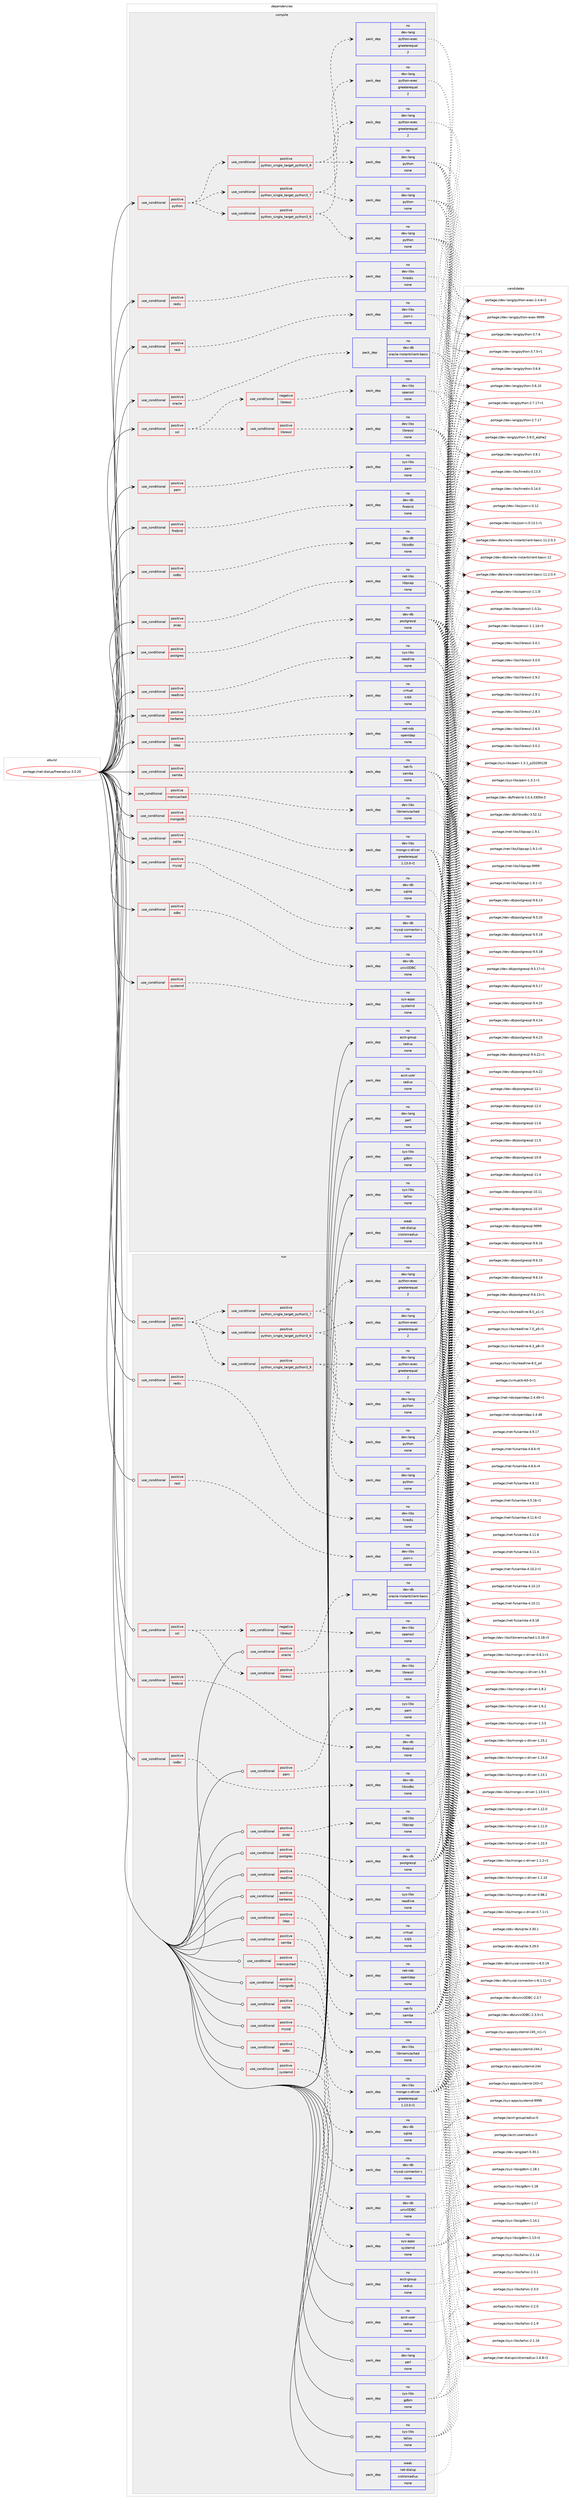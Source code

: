 digraph prolog {

# *************
# Graph options
# *************

newrank=true;
concentrate=true;
compound=true;
graph [rankdir=LR,fontname=Helvetica,fontsize=10,ranksep=1.5];#, ranksep=2.5, nodesep=0.2];
edge  [arrowhead=vee];
node  [fontname=Helvetica,fontsize=10];

# **********
# The ebuild
# **********

subgraph cluster_leftcol {
color=gray;
rank=same;
label=<<i>ebuild</i>>;
id [label="portage://net-dialup/freeradius-3.0.20", color=red, width=4, href="../net-dialup/freeradius-3.0.20.svg"];
}

# ****************
# The dependencies
# ****************

subgraph cluster_midcol {
color=gray;
label=<<i>dependencies</i>>;
subgraph cluster_compile {
fillcolor="#eeeeee";
style=filled;
label=<<i>compile</i>>;
subgraph cond34626 {
dependency155848 [label=<<TABLE BORDER="0" CELLBORDER="1" CELLSPACING="0" CELLPADDING="4"><TR><TD ROWSPAN="3" CELLPADDING="10">use_conditional</TD></TR><TR><TD>positive</TD></TR><TR><TD>firebird</TD></TR></TABLE>>, shape=none, color=red];
subgraph pack118713 {
dependency155849 [label=<<TABLE BORDER="0" CELLBORDER="1" CELLSPACING="0" CELLPADDING="4" WIDTH="220"><TR><TD ROWSPAN="6" CELLPADDING="30">pack_dep</TD></TR><TR><TD WIDTH="110">no</TD></TR><TR><TD>dev-db</TD></TR><TR><TD>firebird</TD></TR><TR><TD>none</TD></TR><TR><TD></TD></TR></TABLE>>, shape=none, color=blue];
}
dependency155848:e -> dependency155849:w [weight=20,style="dashed",arrowhead="vee"];
}
id:e -> dependency155848:w [weight=20,style="solid",arrowhead="vee"];
subgraph cond34627 {
dependency155850 [label=<<TABLE BORDER="0" CELLBORDER="1" CELLSPACING="0" CELLPADDING="4"><TR><TD ROWSPAN="3" CELLPADDING="10">use_conditional</TD></TR><TR><TD>positive</TD></TR><TR><TD>iodbc</TD></TR></TABLE>>, shape=none, color=red];
subgraph pack118714 {
dependency155851 [label=<<TABLE BORDER="0" CELLBORDER="1" CELLSPACING="0" CELLPADDING="4" WIDTH="220"><TR><TD ROWSPAN="6" CELLPADDING="30">pack_dep</TD></TR><TR><TD WIDTH="110">no</TD></TR><TR><TD>dev-db</TD></TR><TR><TD>libiodbc</TD></TR><TR><TD>none</TD></TR><TR><TD></TD></TR></TABLE>>, shape=none, color=blue];
}
dependency155850:e -> dependency155851:w [weight=20,style="dashed",arrowhead="vee"];
}
id:e -> dependency155850:w [weight=20,style="solid",arrowhead="vee"];
subgraph cond34628 {
dependency155852 [label=<<TABLE BORDER="0" CELLBORDER="1" CELLSPACING="0" CELLPADDING="4"><TR><TD ROWSPAN="3" CELLPADDING="10">use_conditional</TD></TR><TR><TD>positive</TD></TR><TR><TD>kerberos</TD></TR></TABLE>>, shape=none, color=red];
subgraph pack118715 {
dependency155853 [label=<<TABLE BORDER="0" CELLBORDER="1" CELLSPACING="0" CELLPADDING="4" WIDTH="220"><TR><TD ROWSPAN="6" CELLPADDING="30">pack_dep</TD></TR><TR><TD WIDTH="110">no</TD></TR><TR><TD>virtual</TD></TR><TR><TD>krb5</TD></TR><TR><TD>none</TD></TR><TR><TD></TD></TR></TABLE>>, shape=none, color=blue];
}
dependency155852:e -> dependency155853:w [weight=20,style="dashed",arrowhead="vee"];
}
id:e -> dependency155852:w [weight=20,style="solid",arrowhead="vee"];
subgraph cond34629 {
dependency155854 [label=<<TABLE BORDER="0" CELLBORDER="1" CELLSPACING="0" CELLPADDING="4"><TR><TD ROWSPAN="3" CELLPADDING="10">use_conditional</TD></TR><TR><TD>positive</TD></TR><TR><TD>ldap</TD></TR></TABLE>>, shape=none, color=red];
subgraph pack118716 {
dependency155855 [label=<<TABLE BORDER="0" CELLBORDER="1" CELLSPACING="0" CELLPADDING="4" WIDTH="220"><TR><TD ROWSPAN="6" CELLPADDING="30">pack_dep</TD></TR><TR><TD WIDTH="110">no</TD></TR><TR><TD>net-nds</TD></TR><TR><TD>openldap</TD></TR><TR><TD>none</TD></TR><TR><TD></TD></TR></TABLE>>, shape=none, color=blue];
}
dependency155854:e -> dependency155855:w [weight=20,style="dashed",arrowhead="vee"];
}
id:e -> dependency155854:w [weight=20,style="solid",arrowhead="vee"];
subgraph cond34630 {
dependency155856 [label=<<TABLE BORDER="0" CELLBORDER="1" CELLSPACING="0" CELLPADDING="4"><TR><TD ROWSPAN="3" CELLPADDING="10">use_conditional</TD></TR><TR><TD>positive</TD></TR><TR><TD>memcached</TD></TR></TABLE>>, shape=none, color=red];
subgraph pack118717 {
dependency155857 [label=<<TABLE BORDER="0" CELLBORDER="1" CELLSPACING="0" CELLPADDING="4" WIDTH="220"><TR><TD ROWSPAN="6" CELLPADDING="30">pack_dep</TD></TR><TR><TD WIDTH="110">no</TD></TR><TR><TD>dev-libs</TD></TR><TR><TD>libmemcached</TD></TR><TR><TD>none</TD></TR><TR><TD></TD></TR></TABLE>>, shape=none, color=blue];
}
dependency155856:e -> dependency155857:w [weight=20,style="dashed",arrowhead="vee"];
}
id:e -> dependency155856:w [weight=20,style="solid",arrowhead="vee"];
subgraph cond34631 {
dependency155858 [label=<<TABLE BORDER="0" CELLBORDER="1" CELLSPACING="0" CELLPADDING="4"><TR><TD ROWSPAN="3" CELLPADDING="10">use_conditional</TD></TR><TR><TD>positive</TD></TR><TR><TD>mongodb</TD></TR></TABLE>>, shape=none, color=red];
subgraph pack118718 {
dependency155859 [label=<<TABLE BORDER="0" CELLBORDER="1" CELLSPACING="0" CELLPADDING="4" WIDTH="220"><TR><TD ROWSPAN="6" CELLPADDING="30">pack_dep</TD></TR><TR><TD WIDTH="110">no</TD></TR><TR><TD>dev-libs</TD></TR><TR><TD>mongo-c-driver</TD></TR><TR><TD>greaterequal</TD></TR><TR><TD>1.13.0-r1</TD></TR></TABLE>>, shape=none, color=blue];
}
dependency155858:e -> dependency155859:w [weight=20,style="dashed",arrowhead="vee"];
}
id:e -> dependency155858:w [weight=20,style="solid",arrowhead="vee"];
subgraph cond34632 {
dependency155860 [label=<<TABLE BORDER="0" CELLBORDER="1" CELLSPACING="0" CELLPADDING="4"><TR><TD ROWSPAN="3" CELLPADDING="10">use_conditional</TD></TR><TR><TD>positive</TD></TR><TR><TD>mysql</TD></TR></TABLE>>, shape=none, color=red];
subgraph pack118719 {
dependency155861 [label=<<TABLE BORDER="0" CELLBORDER="1" CELLSPACING="0" CELLPADDING="4" WIDTH="220"><TR><TD ROWSPAN="6" CELLPADDING="30">pack_dep</TD></TR><TR><TD WIDTH="110">no</TD></TR><TR><TD>dev-db</TD></TR><TR><TD>mysql-connector-c</TD></TR><TR><TD>none</TD></TR><TR><TD></TD></TR></TABLE>>, shape=none, color=blue];
}
dependency155860:e -> dependency155861:w [weight=20,style="dashed",arrowhead="vee"];
}
id:e -> dependency155860:w [weight=20,style="solid",arrowhead="vee"];
subgraph cond34633 {
dependency155862 [label=<<TABLE BORDER="0" CELLBORDER="1" CELLSPACING="0" CELLPADDING="4"><TR><TD ROWSPAN="3" CELLPADDING="10">use_conditional</TD></TR><TR><TD>positive</TD></TR><TR><TD>odbc</TD></TR></TABLE>>, shape=none, color=red];
subgraph pack118720 {
dependency155863 [label=<<TABLE BORDER="0" CELLBORDER="1" CELLSPACING="0" CELLPADDING="4" WIDTH="220"><TR><TD ROWSPAN="6" CELLPADDING="30">pack_dep</TD></TR><TR><TD WIDTH="110">no</TD></TR><TR><TD>dev-db</TD></TR><TR><TD>unixODBC</TD></TR><TR><TD>none</TD></TR><TR><TD></TD></TR></TABLE>>, shape=none, color=blue];
}
dependency155862:e -> dependency155863:w [weight=20,style="dashed",arrowhead="vee"];
}
id:e -> dependency155862:w [weight=20,style="solid",arrowhead="vee"];
subgraph cond34634 {
dependency155864 [label=<<TABLE BORDER="0" CELLBORDER="1" CELLSPACING="0" CELLPADDING="4"><TR><TD ROWSPAN="3" CELLPADDING="10">use_conditional</TD></TR><TR><TD>positive</TD></TR><TR><TD>oracle</TD></TR></TABLE>>, shape=none, color=red];
subgraph pack118721 {
dependency155865 [label=<<TABLE BORDER="0" CELLBORDER="1" CELLSPACING="0" CELLPADDING="4" WIDTH="220"><TR><TD ROWSPAN="6" CELLPADDING="30">pack_dep</TD></TR><TR><TD WIDTH="110">no</TD></TR><TR><TD>dev-db</TD></TR><TR><TD>oracle-instantclient-basic</TD></TR><TR><TD>none</TD></TR><TR><TD></TD></TR></TABLE>>, shape=none, color=blue];
}
dependency155864:e -> dependency155865:w [weight=20,style="dashed",arrowhead="vee"];
}
id:e -> dependency155864:w [weight=20,style="solid",arrowhead="vee"];
subgraph cond34635 {
dependency155866 [label=<<TABLE BORDER="0" CELLBORDER="1" CELLSPACING="0" CELLPADDING="4"><TR><TD ROWSPAN="3" CELLPADDING="10">use_conditional</TD></TR><TR><TD>positive</TD></TR><TR><TD>pam</TD></TR></TABLE>>, shape=none, color=red];
subgraph pack118722 {
dependency155867 [label=<<TABLE BORDER="0" CELLBORDER="1" CELLSPACING="0" CELLPADDING="4" WIDTH="220"><TR><TD ROWSPAN="6" CELLPADDING="30">pack_dep</TD></TR><TR><TD WIDTH="110">no</TD></TR><TR><TD>sys-libs</TD></TR><TR><TD>pam</TD></TR><TR><TD>none</TD></TR><TR><TD></TD></TR></TABLE>>, shape=none, color=blue];
}
dependency155866:e -> dependency155867:w [weight=20,style="dashed",arrowhead="vee"];
}
id:e -> dependency155866:w [weight=20,style="solid",arrowhead="vee"];
subgraph cond34636 {
dependency155868 [label=<<TABLE BORDER="0" CELLBORDER="1" CELLSPACING="0" CELLPADDING="4"><TR><TD ROWSPAN="3" CELLPADDING="10">use_conditional</TD></TR><TR><TD>positive</TD></TR><TR><TD>pcap</TD></TR></TABLE>>, shape=none, color=red];
subgraph pack118723 {
dependency155869 [label=<<TABLE BORDER="0" CELLBORDER="1" CELLSPACING="0" CELLPADDING="4" WIDTH="220"><TR><TD ROWSPAN="6" CELLPADDING="30">pack_dep</TD></TR><TR><TD WIDTH="110">no</TD></TR><TR><TD>net-libs</TD></TR><TR><TD>libpcap</TD></TR><TR><TD>none</TD></TR><TR><TD></TD></TR></TABLE>>, shape=none, color=blue];
}
dependency155868:e -> dependency155869:w [weight=20,style="dashed",arrowhead="vee"];
}
id:e -> dependency155868:w [weight=20,style="solid",arrowhead="vee"];
subgraph cond34637 {
dependency155870 [label=<<TABLE BORDER="0" CELLBORDER="1" CELLSPACING="0" CELLPADDING="4"><TR><TD ROWSPAN="3" CELLPADDING="10">use_conditional</TD></TR><TR><TD>positive</TD></TR><TR><TD>postgres</TD></TR></TABLE>>, shape=none, color=red];
subgraph pack118724 {
dependency155871 [label=<<TABLE BORDER="0" CELLBORDER="1" CELLSPACING="0" CELLPADDING="4" WIDTH="220"><TR><TD ROWSPAN="6" CELLPADDING="30">pack_dep</TD></TR><TR><TD WIDTH="110">no</TD></TR><TR><TD>dev-db</TD></TR><TR><TD>postgresql</TD></TR><TR><TD>none</TD></TR><TR><TD></TD></TR></TABLE>>, shape=none, color=blue];
}
dependency155870:e -> dependency155871:w [weight=20,style="dashed",arrowhead="vee"];
}
id:e -> dependency155870:w [weight=20,style="solid",arrowhead="vee"];
subgraph cond34638 {
dependency155872 [label=<<TABLE BORDER="0" CELLBORDER="1" CELLSPACING="0" CELLPADDING="4"><TR><TD ROWSPAN="3" CELLPADDING="10">use_conditional</TD></TR><TR><TD>positive</TD></TR><TR><TD>python</TD></TR></TABLE>>, shape=none, color=red];
subgraph cond34639 {
dependency155873 [label=<<TABLE BORDER="0" CELLBORDER="1" CELLSPACING="0" CELLPADDING="4"><TR><TD ROWSPAN="3" CELLPADDING="10">use_conditional</TD></TR><TR><TD>positive</TD></TR><TR><TD>python_single_target_python3_6</TD></TR></TABLE>>, shape=none, color=red];
subgraph pack118725 {
dependency155874 [label=<<TABLE BORDER="0" CELLBORDER="1" CELLSPACING="0" CELLPADDING="4" WIDTH="220"><TR><TD ROWSPAN="6" CELLPADDING="30">pack_dep</TD></TR><TR><TD WIDTH="110">no</TD></TR><TR><TD>dev-lang</TD></TR><TR><TD>python</TD></TR><TR><TD>none</TD></TR><TR><TD></TD></TR></TABLE>>, shape=none, color=blue];
}
dependency155873:e -> dependency155874:w [weight=20,style="dashed",arrowhead="vee"];
subgraph pack118726 {
dependency155875 [label=<<TABLE BORDER="0" CELLBORDER="1" CELLSPACING="0" CELLPADDING="4" WIDTH="220"><TR><TD ROWSPAN="6" CELLPADDING="30">pack_dep</TD></TR><TR><TD WIDTH="110">no</TD></TR><TR><TD>dev-lang</TD></TR><TR><TD>python-exec</TD></TR><TR><TD>greaterequal</TD></TR><TR><TD>2</TD></TR></TABLE>>, shape=none, color=blue];
}
dependency155873:e -> dependency155875:w [weight=20,style="dashed",arrowhead="vee"];
}
dependency155872:e -> dependency155873:w [weight=20,style="dashed",arrowhead="vee"];
subgraph cond34640 {
dependency155876 [label=<<TABLE BORDER="0" CELLBORDER="1" CELLSPACING="0" CELLPADDING="4"><TR><TD ROWSPAN="3" CELLPADDING="10">use_conditional</TD></TR><TR><TD>positive</TD></TR><TR><TD>python_single_target_python3_7</TD></TR></TABLE>>, shape=none, color=red];
subgraph pack118727 {
dependency155877 [label=<<TABLE BORDER="0" CELLBORDER="1" CELLSPACING="0" CELLPADDING="4" WIDTH="220"><TR><TD ROWSPAN="6" CELLPADDING="30">pack_dep</TD></TR><TR><TD WIDTH="110">no</TD></TR><TR><TD>dev-lang</TD></TR><TR><TD>python</TD></TR><TR><TD>none</TD></TR><TR><TD></TD></TR></TABLE>>, shape=none, color=blue];
}
dependency155876:e -> dependency155877:w [weight=20,style="dashed",arrowhead="vee"];
subgraph pack118728 {
dependency155878 [label=<<TABLE BORDER="0" CELLBORDER="1" CELLSPACING="0" CELLPADDING="4" WIDTH="220"><TR><TD ROWSPAN="6" CELLPADDING="30">pack_dep</TD></TR><TR><TD WIDTH="110">no</TD></TR><TR><TD>dev-lang</TD></TR><TR><TD>python-exec</TD></TR><TR><TD>greaterequal</TD></TR><TR><TD>2</TD></TR></TABLE>>, shape=none, color=blue];
}
dependency155876:e -> dependency155878:w [weight=20,style="dashed",arrowhead="vee"];
}
dependency155872:e -> dependency155876:w [weight=20,style="dashed",arrowhead="vee"];
subgraph cond34641 {
dependency155879 [label=<<TABLE BORDER="0" CELLBORDER="1" CELLSPACING="0" CELLPADDING="4"><TR><TD ROWSPAN="3" CELLPADDING="10">use_conditional</TD></TR><TR><TD>positive</TD></TR><TR><TD>python_single_target_python3_8</TD></TR></TABLE>>, shape=none, color=red];
subgraph pack118729 {
dependency155880 [label=<<TABLE BORDER="0" CELLBORDER="1" CELLSPACING="0" CELLPADDING="4" WIDTH="220"><TR><TD ROWSPAN="6" CELLPADDING="30">pack_dep</TD></TR><TR><TD WIDTH="110">no</TD></TR><TR><TD>dev-lang</TD></TR><TR><TD>python</TD></TR><TR><TD>none</TD></TR><TR><TD></TD></TR></TABLE>>, shape=none, color=blue];
}
dependency155879:e -> dependency155880:w [weight=20,style="dashed",arrowhead="vee"];
subgraph pack118730 {
dependency155881 [label=<<TABLE BORDER="0" CELLBORDER="1" CELLSPACING="0" CELLPADDING="4" WIDTH="220"><TR><TD ROWSPAN="6" CELLPADDING="30">pack_dep</TD></TR><TR><TD WIDTH="110">no</TD></TR><TR><TD>dev-lang</TD></TR><TR><TD>python-exec</TD></TR><TR><TD>greaterequal</TD></TR><TR><TD>2</TD></TR></TABLE>>, shape=none, color=blue];
}
dependency155879:e -> dependency155881:w [weight=20,style="dashed",arrowhead="vee"];
}
dependency155872:e -> dependency155879:w [weight=20,style="dashed",arrowhead="vee"];
}
id:e -> dependency155872:w [weight=20,style="solid",arrowhead="vee"];
subgraph cond34642 {
dependency155882 [label=<<TABLE BORDER="0" CELLBORDER="1" CELLSPACING="0" CELLPADDING="4"><TR><TD ROWSPAN="3" CELLPADDING="10">use_conditional</TD></TR><TR><TD>positive</TD></TR><TR><TD>readline</TD></TR></TABLE>>, shape=none, color=red];
subgraph pack118731 {
dependency155883 [label=<<TABLE BORDER="0" CELLBORDER="1" CELLSPACING="0" CELLPADDING="4" WIDTH="220"><TR><TD ROWSPAN="6" CELLPADDING="30">pack_dep</TD></TR><TR><TD WIDTH="110">no</TD></TR><TR><TD>sys-libs</TD></TR><TR><TD>readline</TD></TR><TR><TD>none</TD></TR><TR><TD></TD></TR></TABLE>>, shape=none, color=blue];
}
dependency155882:e -> dependency155883:w [weight=20,style="dashed",arrowhead="vee"];
}
id:e -> dependency155882:w [weight=20,style="solid",arrowhead="vee"];
subgraph cond34643 {
dependency155884 [label=<<TABLE BORDER="0" CELLBORDER="1" CELLSPACING="0" CELLPADDING="4"><TR><TD ROWSPAN="3" CELLPADDING="10">use_conditional</TD></TR><TR><TD>positive</TD></TR><TR><TD>redis</TD></TR></TABLE>>, shape=none, color=red];
subgraph pack118732 {
dependency155885 [label=<<TABLE BORDER="0" CELLBORDER="1" CELLSPACING="0" CELLPADDING="4" WIDTH="220"><TR><TD ROWSPAN="6" CELLPADDING="30">pack_dep</TD></TR><TR><TD WIDTH="110">no</TD></TR><TR><TD>dev-libs</TD></TR><TR><TD>hiredis</TD></TR><TR><TD>none</TD></TR><TR><TD></TD></TR></TABLE>>, shape=none, color=blue];
}
dependency155884:e -> dependency155885:w [weight=20,style="dashed",arrowhead="vee"];
}
id:e -> dependency155884:w [weight=20,style="solid",arrowhead="vee"];
subgraph cond34644 {
dependency155886 [label=<<TABLE BORDER="0" CELLBORDER="1" CELLSPACING="0" CELLPADDING="4"><TR><TD ROWSPAN="3" CELLPADDING="10">use_conditional</TD></TR><TR><TD>positive</TD></TR><TR><TD>rest</TD></TR></TABLE>>, shape=none, color=red];
subgraph pack118733 {
dependency155887 [label=<<TABLE BORDER="0" CELLBORDER="1" CELLSPACING="0" CELLPADDING="4" WIDTH="220"><TR><TD ROWSPAN="6" CELLPADDING="30">pack_dep</TD></TR><TR><TD WIDTH="110">no</TD></TR><TR><TD>dev-libs</TD></TR><TR><TD>json-c</TD></TR><TR><TD>none</TD></TR><TR><TD></TD></TR></TABLE>>, shape=none, color=blue];
}
dependency155886:e -> dependency155887:w [weight=20,style="dashed",arrowhead="vee"];
}
id:e -> dependency155886:w [weight=20,style="solid",arrowhead="vee"];
subgraph cond34645 {
dependency155888 [label=<<TABLE BORDER="0" CELLBORDER="1" CELLSPACING="0" CELLPADDING="4"><TR><TD ROWSPAN="3" CELLPADDING="10">use_conditional</TD></TR><TR><TD>positive</TD></TR><TR><TD>samba</TD></TR></TABLE>>, shape=none, color=red];
subgraph pack118734 {
dependency155889 [label=<<TABLE BORDER="0" CELLBORDER="1" CELLSPACING="0" CELLPADDING="4" WIDTH="220"><TR><TD ROWSPAN="6" CELLPADDING="30">pack_dep</TD></TR><TR><TD WIDTH="110">no</TD></TR><TR><TD>net-fs</TD></TR><TR><TD>samba</TD></TR><TR><TD>none</TD></TR><TR><TD></TD></TR></TABLE>>, shape=none, color=blue];
}
dependency155888:e -> dependency155889:w [weight=20,style="dashed",arrowhead="vee"];
}
id:e -> dependency155888:w [weight=20,style="solid",arrowhead="vee"];
subgraph cond34646 {
dependency155890 [label=<<TABLE BORDER="0" CELLBORDER="1" CELLSPACING="0" CELLPADDING="4"><TR><TD ROWSPAN="3" CELLPADDING="10">use_conditional</TD></TR><TR><TD>positive</TD></TR><TR><TD>sqlite</TD></TR></TABLE>>, shape=none, color=red];
subgraph pack118735 {
dependency155891 [label=<<TABLE BORDER="0" CELLBORDER="1" CELLSPACING="0" CELLPADDING="4" WIDTH="220"><TR><TD ROWSPAN="6" CELLPADDING="30">pack_dep</TD></TR><TR><TD WIDTH="110">no</TD></TR><TR><TD>dev-db</TD></TR><TR><TD>sqlite</TD></TR><TR><TD>none</TD></TR><TR><TD></TD></TR></TABLE>>, shape=none, color=blue];
}
dependency155890:e -> dependency155891:w [weight=20,style="dashed",arrowhead="vee"];
}
id:e -> dependency155890:w [weight=20,style="solid",arrowhead="vee"];
subgraph cond34647 {
dependency155892 [label=<<TABLE BORDER="0" CELLBORDER="1" CELLSPACING="0" CELLPADDING="4"><TR><TD ROWSPAN="3" CELLPADDING="10">use_conditional</TD></TR><TR><TD>positive</TD></TR><TR><TD>ssl</TD></TR></TABLE>>, shape=none, color=red];
subgraph cond34648 {
dependency155893 [label=<<TABLE BORDER="0" CELLBORDER="1" CELLSPACING="0" CELLPADDING="4"><TR><TD ROWSPAN="3" CELLPADDING="10">use_conditional</TD></TR><TR><TD>negative</TD></TR><TR><TD>libressl</TD></TR></TABLE>>, shape=none, color=red];
subgraph pack118736 {
dependency155894 [label=<<TABLE BORDER="0" CELLBORDER="1" CELLSPACING="0" CELLPADDING="4" WIDTH="220"><TR><TD ROWSPAN="6" CELLPADDING="30">pack_dep</TD></TR><TR><TD WIDTH="110">no</TD></TR><TR><TD>dev-libs</TD></TR><TR><TD>openssl</TD></TR><TR><TD>none</TD></TR><TR><TD></TD></TR></TABLE>>, shape=none, color=blue];
}
dependency155893:e -> dependency155894:w [weight=20,style="dashed",arrowhead="vee"];
}
dependency155892:e -> dependency155893:w [weight=20,style="dashed",arrowhead="vee"];
subgraph cond34649 {
dependency155895 [label=<<TABLE BORDER="0" CELLBORDER="1" CELLSPACING="0" CELLPADDING="4"><TR><TD ROWSPAN="3" CELLPADDING="10">use_conditional</TD></TR><TR><TD>positive</TD></TR><TR><TD>libressl</TD></TR></TABLE>>, shape=none, color=red];
subgraph pack118737 {
dependency155896 [label=<<TABLE BORDER="0" CELLBORDER="1" CELLSPACING="0" CELLPADDING="4" WIDTH="220"><TR><TD ROWSPAN="6" CELLPADDING="30">pack_dep</TD></TR><TR><TD WIDTH="110">no</TD></TR><TR><TD>dev-libs</TD></TR><TR><TD>libressl</TD></TR><TR><TD>none</TD></TR><TR><TD></TD></TR></TABLE>>, shape=none, color=blue];
}
dependency155895:e -> dependency155896:w [weight=20,style="dashed",arrowhead="vee"];
}
dependency155892:e -> dependency155895:w [weight=20,style="dashed",arrowhead="vee"];
}
id:e -> dependency155892:w [weight=20,style="solid",arrowhead="vee"];
subgraph cond34650 {
dependency155897 [label=<<TABLE BORDER="0" CELLBORDER="1" CELLSPACING="0" CELLPADDING="4"><TR><TD ROWSPAN="3" CELLPADDING="10">use_conditional</TD></TR><TR><TD>positive</TD></TR><TR><TD>systemd</TD></TR></TABLE>>, shape=none, color=red];
subgraph pack118738 {
dependency155898 [label=<<TABLE BORDER="0" CELLBORDER="1" CELLSPACING="0" CELLPADDING="4" WIDTH="220"><TR><TD ROWSPAN="6" CELLPADDING="30">pack_dep</TD></TR><TR><TD WIDTH="110">no</TD></TR><TR><TD>sys-apps</TD></TR><TR><TD>systemd</TD></TR><TR><TD>none</TD></TR><TR><TD></TD></TR></TABLE>>, shape=none, color=blue];
}
dependency155897:e -> dependency155898:w [weight=20,style="dashed",arrowhead="vee"];
}
id:e -> dependency155897:w [weight=20,style="solid",arrowhead="vee"];
subgraph pack118739 {
dependency155899 [label=<<TABLE BORDER="0" CELLBORDER="1" CELLSPACING="0" CELLPADDING="4" WIDTH="220"><TR><TD ROWSPAN="6" CELLPADDING="30">pack_dep</TD></TR><TR><TD WIDTH="110">no</TD></TR><TR><TD>acct-group</TD></TR><TR><TD>radius</TD></TR><TR><TD>none</TD></TR><TR><TD></TD></TR></TABLE>>, shape=none, color=blue];
}
id:e -> dependency155899:w [weight=20,style="solid",arrowhead="vee"];
subgraph pack118740 {
dependency155900 [label=<<TABLE BORDER="0" CELLBORDER="1" CELLSPACING="0" CELLPADDING="4" WIDTH="220"><TR><TD ROWSPAN="6" CELLPADDING="30">pack_dep</TD></TR><TR><TD WIDTH="110">no</TD></TR><TR><TD>acct-user</TD></TR><TR><TD>radius</TD></TR><TR><TD>none</TD></TR><TR><TD></TD></TR></TABLE>>, shape=none, color=blue];
}
id:e -> dependency155900:w [weight=20,style="solid",arrowhead="vee"];
subgraph pack118741 {
dependency155901 [label=<<TABLE BORDER="0" CELLBORDER="1" CELLSPACING="0" CELLPADDING="4" WIDTH="220"><TR><TD ROWSPAN="6" CELLPADDING="30">pack_dep</TD></TR><TR><TD WIDTH="110">no</TD></TR><TR><TD>dev-lang</TD></TR><TR><TD>perl</TD></TR><TR><TD>none</TD></TR><TR><TD></TD></TR></TABLE>>, shape=none, color=blue];
}
id:e -> dependency155901:w [weight=20,style="solid",arrowhead="vee"];
subgraph pack118742 {
dependency155902 [label=<<TABLE BORDER="0" CELLBORDER="1" CELLSPACING="0" CELLPADDING="4" WIDTH="220"><TR><TD ROWSPAN="6" CELLPADDING="30">pack_dep</TD></TR><TR><TD WIDTH="110">no</TD></TR><TR><TD>sys-libs</TD></TR><TR><TD>gdbm</TD></TR><TR><TD>none</TD></TR><TR><TD></TD></TR></TABLE>>, shape=none, color=blue];
}
id:e -> dependency155902:w [weight=20,style="solid",arrowhead="vee"];
subgraph pack118743 {
dependency155903 [label=<<TABLE BORDER="0" CELLBORDER="1" CELLSPACING="0" CELLPADDING="4" WIDTH="220"><TR><TD ROWSPAN="6" CELLPADDING="30">pack_dep</TD></TR><TR><TD WIDTH="110">no</TD></TR><TR><TD>sys-libs</TD></TR><TR><TD>talloc</TD></TR><TR><TD>none</TD></TR><TR><TD></TD></TR></TABLE>>, shape=none, color=blue];
}
id:e -> dependency155903:w [weight=20,style="solid",arrowhead="vee"];
subgraph pack118744 {
dependency155904 [label=<<TABLE BORDER="0" CELLBORDER="1" CELLSPACING="0" CELLPADDING="4" WIDTH="220"><TR><TD ROWSPAN="6" CELLPADDING="30">pack_dep</TD></TR><TR><TD WIDTH="110">weak</TD></TR><TR><TD>net-dialup</TD></TR><TR><TD>cistronradius</TD></TR><TR><TD>none</TD></TR><TR><TD></TD></TR></TABLE>>, shape=none, color=blue];
}
id:e -> dependency155904:w [weight=20,style="solid",arrowhead="vee"];
}
subgraph cluster_compileandrun {
fillcolor="#eeeeee";
style=filled;
label=<<i>compile and run</i>>;
}
subgraph cluster_run {
fillcolor="#eeeeee";
style=filled;
label=<<i>run</i>>;
subgraph cond34651 {
dependency155905 [label=<<TABLE BORDER="0" CELLBORDER="1" CELLSPACING="0" CELLPADDING="4"><TR><TD ROWSPAN="3" CELLPADDING="10">use_conditional</TD></TR><TR><TD>positive</TD></TR><TR><TD>firebird</TD></TR></TABLE>>, shape=none, color=red];
subgraph pack118745 {
dependency155906 [label=<<TABLE BORDER="0" CELLBORDER="1" CELLSPACING="0" CELLPADDING="4" WIDTH="220"><TR><TD ROWSPAN="6" CELLPADDING="30">pack_dep</TD></TR><TR><TD WIDTH="110">no</TD></TR><TR><TD>dev-db</TD></TR><TR><TD>firebird</TD></TR><TR><TD>none</TD></TR><TR><TD></TD></TR></TABLE>>, shape=none, color=blue];
}
dependency155905:e -> dependency155906:w [weight=20,style="dashed",arrowhead="vee"];
}
id:e -> dependency155905:w [weight=20,style="solid",arrowhead="odot"];
subgraph cond34652 {
dependency155907 [label=<<TABLE BORDER="0" CELLBORDER="1" CELLSPACING="0" CELLPADDING="4"><TR><TD ROWSPAN="3" CELLPADDING="10">use_conditional</TD></TR><TR><TD>positive</TD></TR><TR><TD>iodbc</TD></TR></TABLE>>, shape=none, color=red];
subgraph pack118746 {
dependency155908 [label=<<TABLE BORDER="0" CELLBORDER="1" CELLSPACING="0" CELLPADDING="4" WIDTH="220"><TR><TD ROWSPAN="6" CELLPADDING="30">pack_dep</TD></TR><TR><TD WIDTH="110">no</TD></TR><TR><TD>dev-db</TD></TR><TR><TD>libiodbc</TD></TR><TR><TD>none</TD></TR><TR><TD></TD></TR></TABLE>>, shape=none, color=blue];
}
dependency155907:e -> dependency155908:w [weight=20,style="dashed",arrowhead="vee"];
}
id:e -> dependency155907:w [weight=20,style="solid",arrowhead="odot"];
subgraph cond34653 {
dependency155909 [label=<<TABLE BORDER="0" CELLBORDER="1" CELLSPACING="0" CELLPADDING="4"><TR><TD ROWSPAN="3" CELLPADDING="10">use_conditional</TD></TR><TR><TD>positive</TD></TR><TR><TD>kerberos</TD></TR></TABLE>>, shape=none, color=red];
subgraph pack118747 {
dependency155910 [label=<<TABLE BORDER="0" CELLBORDER="1" CELLSPACING="0" CELLPADDING="4" WIDTH="220"><TR><TD ROWSPAN="6" CELLPADDING="30">pack_dep</TD></TR><TR><TD WIDTH="110">no</TD></TR><TR><TD>virtual</TD></TR><TR><TD>krb5</TD></TR><TR><TD>none</TD></TR><TR><TD></TD></TR></TABLE>>, shape=none, color=blue];
}
dependency155909:e -> dependency155910:w [weight=20,style="dashed",arrowhead="vee"];
}
id:e -> dependency155909:w [weight=20,style="solid",arrowhead="odot"];
subgraph cond34654 {
dependency155911 [label=<<TABLE BORDER="0" CELLBORDER="1" CELLSPACING="0" CELLPADDING="4"><TR><TD ROWSPAN="3" CELLPADDING="10">use_conditional</TD></TR><TR><TD>positive</TD></TR><TR><TD>ldap</TD></TR></TABLE>>, shape=none, color=red];
subgraph pack118748 {
dependency155912 [label=<<TABLE BORDER="0" CELLBORDER="1" CELLSPACING="0" CELLPADDING="4" WIDTH="220"><TR><TD ROWSPAN="6" CELLPADDING="30">pack_dep</TD></TR><TR><TD WIDTH="110">no</TD></TR><TR><TD>net-nds</TD></TR><TR><TD>openldap</TD></TR><TR><TD>none</TD></TR><TR><TD></TD></TR></TABLE>>, shape=none, color=blue];
}
dependency155911:e -> dependency155912:w [weight=20,style="dashed",arrowhead="vee"];
}
id:e -> dependency155911:w [weight=20,style="solid",arrowhead="odot"];
subgraph cond34655 {
dependency155913 [label=<<TABLE BORDER="0" CELLBORDER="1" CELLSPACING="0" CELLPADDING="4"><TR><TD ROWSPAN="3" CELLPADDING="10">use_conditional</TD></TR><TR><TD>positive</TD></TR><TR><TD>memcached</TD></TR></TABLE>>, shape=none, color=red];
subgraph pack118749 {
dependency155914 [label=<<TABLE BORDER="0" CELLBORDER="1" CELLSPACING="0" CELLPADDING="4" WIDTH="220"><TR><TD ROWSPAN="6" CELLPADDING="30">pack_dep</TD></TR><TR><TD WIDTH="110">no</TD></TR><TR><TD>dev-libs</TD></TR><TR><TD>libmemcached</TD></TR><TR><TD>none</TD></TR><TR><TD></TD></TR></TABLE>>, shape=none, color=blue];
}
dependency155913:e -> dependency155914:w [weight=20,style="dashed",arrowhead="vee"];
}
id:e -> dependency155913:w [weight=20,style="solid",arrowhead="odot"];
subgraph cond34656 {
dependency155915 [label=<<TABLE BORDER="0" CELLBORDER="1" CELLSPACING="0" CELLPADDING="4"><TR><TD ROWSPAN="3" CELLPADDING="10">use_conditional</TD></TR><TR><TD>positive</TD></TR><TR><TD>mongodb</TD></TR></TABLE>>, shape=none, color=red];
subgraph pack118750 {
dependency155916 [label=<<TABLE BORDER="0" CELLBORDER="1" CELLSPACING="0" CELLPADDING="4" WIDTH="220"><TR><TD ROWSPAN="6" CELLPADDING="30">pack_dep</TD></TR><TR><TD WIDTH="110">no</TD></TR><TR><TD>dev-libs</TD></TR><TR><TD>mongo-c-driver</TD></TR><TR><TD>greaterequal</TD></TR><TR><TD>1.13.0-r1</TD></TR></TABLE>>, shape=none, color=blue];
}
dependency155915:e -> dependency155916:w [weight=20,style="dashed",arrowhead="vee"];
}
id:e -> dependency155915:w [weight=20,style="solid",arrowhead="odot"];
subgraph cond34657 {
dependency155917 [label=<<TABLE BORDER="0" CELLBORDER="1" CELLSPACING="0" CELLPADDING="4"><TR><TD ROWSPAN="3" CELLPADDING="10">use_conditional</TD></TR><TR><TD>positive</TD></TR><TR><TD>mysql</TD></TR></TABLE>>, shape=none, color=red];
subgraph pack118751 {
dependency155918 [label=<<TABLE BORDER="0" CELLBORDER="1" CELLSPACING="0" CELLPADDING="4" WIDTH="220"><TR><TD ROWSPAN="6" CELLPADDING="30">pack_dep</TD></TR><TR><TD WIDTH="110">no</TD></TR><TR><TD>dev-db</TD></TR><TR><TD>mysql-connector-c</TD></TR><TR><TD>none</TD></TR><TR><TD></TD></TR></TABLE>>, shape=none, color=blue];
}
dependency155917:e -> dependency155918:w [weight=20,style="dashed",arrowhead="vee"];
}
id:e -> dependency155917:w [weight=20,style="solid",arrowhead="odot"];
subgraph cond34658 {
dependency155919 [label=<<TABLE BORDER="0" CELLBORDER="1" CELLSPACING="0" CELLPADDING="4"><TR><TD ROWSPAN="3" CELLPADDING="10">use_conditional</TD></TR><TR><TD>positive</TD></TR><TR><TD>odbc</TD></TR></TABLE>>, shape=none, color=red];
subgraph pack118752 {
dependency155920 [label=<<TABLE BORDER="0" CELLBORDER="1" CELLSPACING="0" CELLPADDING="4" WIDTH="220"><TR><TD ROWSPAN="6" CELLPADDING="30">pack_dep</TD></TR><TR><TD WIDTH="110">no</TD></TR><TR><TD>dev-db</TD></TR><TR><TD>unixODBC</TD></TR><TR><TD>none</TD></TR><TR><TD></TD></TR></TABLE>>, shape=none, color=blue];
}
dependency155919:e -> dependency155920:w [weight=20,style="dashed",arrowhead="vee"];
}
id:e -> dependency155919:w [weight=20,style="solid",arrowhead="odot"];
subgraph cond34659 {
dependency155921 [label=<<TABLE BORDER="0" CELLBORDER="1" CELLSPACING="0" CELLPADDING="4"><TR><TD ROWSPAN="3" CELLPADDING="10">use_conditional</TD></TR><TR><TD>positive</TD></TR><TR><TD>oracle</TD></TR></TABLE>>, shape=none, color=red];
subgraph pack118753 {
dependency155922 [label=<<TABLE BORDER="0" CELLBORDER="1" CELLSPACING="0" CELLPADDING="4" WIDTH="220"><TR><TD ROWSPAN="6" CELLPADDING="30">pack_dep</TD></TR><TR><TD WIDTH="110">no</TD></TR><TR><TD>dev-db</TD></TR><TR><TD>oracle-instantclient-basic</TD></TR><TR><TD>none</TD></TR><TR><TD></TD></TR></TABLE>>, shape=none, color=blue];
}
dependency155921:e -> dependency155922:w [weight=20,style="dashed",arrowhead="vee"];
}
id:e -> dependency155921:w [weight=20,style="solid",arrowhead="odot"];
subgraph cond34660 {
dependency155923 [label=<<TABLE BORDER="0" CELLBORDER="1" CELLSPACING="0" CELLPADDING="4"><TR><TD ROWSPAN="3" CELLPADDING="10">use_conditional</TD></TR><TR><TD>positive</TD></TR><TR><TD>pam</TD></TR></TABLE>>, shape=none, color=red];
subgraph pack118754 {
dependency155924 [label=<<TABLE BORDER="0" CELLBORDER="1" CELLSPACING="0" CELLPADDING="4" WIDTH="220"><TR><TD ROWSPAN="6" CELLPADDING="30">pack_dep</TD></TR><TR><TD WIDTH="110">no</TD></TR><TR><TD>sys-libs</TD></TR><TR><TD>pam</TD></TR><TR><TD>none</TD></TR><TR><TD></TD></TR></TABLE>>, shape=none, color=blue];
}
dependency155923:e -> dependency155924:w [weight=20,style="dashed",arrowhead="vee"];
}
id:e -> dependency155923:w [weight=20,style="solid",arrowhead="odot"];
subgraph cond34661 {
dependency155925 [label=<<TABLE BORDER="0" CELLBORDER="1" CELLSPACING="0" CELLPADDING="4"><TR><TD ROWSPAN="3" CELLPADDING="10">use_conditional</TD></TR><TR><TD>positive</TD></TR><TR><TD>pcap</TD></TR></TABLE>>, shape=none, color=red];
subgraph pack118755 {
dependency155926 [label=<<TABLE BORDER="0" CELLBORDER="1" CELLSPACING="0" CELLPADDING="4" WIDTH="220"><TR><TD ROWSPAN="6" CELLPADDING="30">pack_dep</TD></TR><TR><TD WIDTH="110">no</TD></TR><TR><TD>net-libs</TD></TR><TR><TD>libpcap</TD></TR><TR><TD>none</TD></TR><TR><TD></TD></TR></TABLE>>, shape=none, color=blue];
}
dependency155925:e -> dependency155926:w [weight=20,style="dashed",arrowhead="vee"];
}
id:e -> dependency155925:w [weight=20,style="solid",arrowhead="odot"];
subgraph cond34662 {
dependency155927 [label=<<TABLE BORDER="0" CELLBORDER="1" CELLSPACING="0" CELLPADDING="4"><TR><TD ROWSPAN="3" CELLPADDING="10">use_conditional</TD></TR><TR><TD>positive</TD></TR><TR><TD>postgres</TD></TR></TABLE>>, shape=none, color=red];
subgraph pack118756 {
dependency155928 [label=<<TABLE BORDER="0" CELLBORDER="1" CELLSPACING="0" CELLPADDING="4" WIDTH="220"><TR><TD ROWSPAN="6" CELLPADDING="30">pack_dep</TD></TR><TR><TD WIDTH="110">no</TD></TR><TR><TD>dev-db</TD></TR><TR><TD>postgresql</TD></TR><TR><TD>none</TD></TR><TR><TD></TD></TR></TABLE>>, shape=none, color=blue];
}
dependency155927:e -> dependency155928:w [weight=20,style="dashed",arrowhead="vee"];
}
id:e -> dependency155927:w [weight=20,style="solid",arrowhead="odot"];
subgraph cond34663 {
dependency155929 [label=<<TABLE BORDER="0" CELLBORDER="1" CELLSPACING="0" CELLPADDING="4"><TR><TD ROWSPAN="3" CELLPADDING="10">use_conditional</TD></TR><TR><TD>positive</TD></TR><TR><TD>python</TD></TR></TABLE>>, shape=none, color=red];
subgraph cond34664 {
dependency155930 [label=<<TABLE BORDER="0" CELLBORDER="1" CELLSPACING="0" CELLPADDING="4"><TR><TD ROWSPAN="3" CELLPADDING="10">use_conditional</TD></TR><TR><TD>positive</TD></TR><TR><TD>python_single_target_python3_6</TD></TR></TABLE>>, shape=none, color=red];
subgraph pack118757 {
dependency155931 [label=<<TABLE BORDER="0" CELLBORDER="1" CELLSPACING="0" CELLPADDING="4" WIDTH="220"><TR><TD ROWSPAN="6" CELLPADDING="30">pack_dep</TD></TR><TR><TD WIDTH="110">no</TD></TR><TR><TD>dev-lang</TD></TR><TR><TD>python</TD></TR><TR><TD>none</TD></TR><TR><TD></TD></TR></TABLE>>, shape=none, color=blue];
}
dependency155930:e -> dependency155931:w [weight=20,style="dashed",arrowhead="vee"];
subgraph pack118758 {
dependency155932 [label=<<TABLE BORDER="0" CELLBORDER="1" CELLSPACING="0" CELLPADDING="4" WIDTH="220"><TR><TD ROWSPAN="6" CELLPADDING="30">pack_dep</TD></TR><TR><TD WIDTH="110">no</TD></TR><TR><TD>dev-lang</TD></TR><TR><TD>python-exec</TD></TR><TR><TD>greaterequal</TD></TR><TR><TD>2</TD></TR></TABLE>>, shape=none, color=blue];
}
dependency155930:e -> dependency155932:w [weight=20,style="dashed",arrowhead="vee"];
}
dependency155929:e -> dependency155930:w [weight=20,style="dashed",arrowhead="vee"];
subgraph cond34665 {
dependency155933 [label=<<TABLE BORDER="0" CELLBORDER="1" CELLSPACING="0" CELLPADDING="4"><TR><TD ROWSPAN="3" CELLPADDING="10">use_conditional</TD></TR><TR><TD>positive</TD></TR><TR><TD>python_single_target_python3_7</TD></TR></TABLE>>, shape=none, color=red];
subgraph pack118759 {
dependency155934 [label=<<TABLE BORDER="0" CELLBORDER="1" CELLSPACING="0" CELLPADDING="4" WIDTH="220"><TR><TD ROWSPAN="6" CELLPADDING="30">pack_dep</TD></TR><TR><TD WIDTH="110">no</TD></TR><TR><TD>dev-lang</TD></TR><TR><TD>python</TD></TR><TR><TD>none</TD></TR><TR><TD></TD></TR></TABLE>>, shape=none, color=blue];
}
dependency155933:e -> dependency155934:w [weight=20,style="dashed",arrowhead="vee"];
subgraph pack118760 {
dependency155935 [label=<<TABLE BORDER="0" CELLBORDER="1" CELLSPACING="0" CELLPADDING="4" WIDTH="220"><TR><TD ROWSPAN="6" CELLPADDING="30">pack_dep</TD></TR><TR><TD WIDTH="110">no</TD></TR><TR><TD>dev-lang</TD></TR><TR><TD>python-exec</TD></TR><TR><TD>greaterequal</TD></TR><TR><TD>2</TD></TR></TABLE>>, shape=none, color=blue];
}
dependency155933:e -> dependency155935:w [weight=20,style="dashed",arrowhead="vee"];
}
dependency155929:e -> dependency155933:w [weight=20,style="dashed",arrowhead="vee"];
subgraph cond34666 {
dependency155936 [label=<<TABLE BORDER="0" CELLBORDER="1" CELLSPACING="0" CELLPADDING="4"><TR><TD ROWSPAN="3" CELLPADDING="10">use_conditional</TD></TR><TR><TD>positive</TD></TR><TR><TD>python_single_target_python3_8</TD></TR></TABLE>>, shape=none, color=red];
subgraph pack118761 {
dependency155937 [label=<<TABLE BORDER="0" CELLBORDER="1" CELLSPACING="0" CELLPADDING="4" WIDTH="220"><TR><TD ROWSPAN="6" CELLPADDING="30">pack_dep</TD></TR><TR><TD WIDTH="110">no</TD></TR><TR><TD>dev-lang</TD></TR><TR><TD>python</TD></TR><TR><TD>none</TD></TR><TR><TD></TD></TR></TABLE>>, shape=none, color=blue];
}
dependency155936:e -> dependency155937:w [weight=20,style="dashed",arrowhead="vee"];
subgraph pack118762 {
dependency155938 [label=<<TABLE BORDER="0" CELLBORDER="1" CELLSPACING="0" CELLPADDING="4" WIDTH="220"><TR><TD ROWSPAN="6" CELLPADDING="30">pack_dep</TD></TR><TR><TD WIDTH="110">no</TD></TR><TR><TD>dev-lang</TD></TR><TR><TD>python-exec</TD></TR><TR><TD>greaterequal</TD></TR><TR><TD>2</TD></TR></TABLE>>, shape=none, color=blue];
}
dependency155936:e -> dependency155938:w [weight=20,style="dashed",arrowhead="vee"];
}
dependency155929:e -> dependency155936:w [weight=20,style="dashed",arrowhead="vee"];
}
id:e -> dependency155929:w [weight=20,style="solid",arrowhead="odot"];
subgraph cond34667 {
dependency155939 [label=<<TABLE BORDER="0" CELLBORDER="1" CELLSPACING="0" CELLPADDING="4"><TR><TD ROWSPAN="3" CELLPADDING="10">use_conditional</TD></TR><TR><TD>positive</TD></TR><TR><TD>readline</TD></TR></TABLE>>, shape=none, color=red];
subgraph pack118763 {
dependency155940 [label=<<TABLE BORDER="0" CELLBORDER="1" CELLSPACING="0" CELLPADDING="4" WIDTH="220"><TR><TD ROWSPAN="6" CELLPADDING="30">pack_dep</TD></TR><TR><TD WIDTH="110">no</TD></TR><TR><TD>sys-libs</TD></TR><TR><TD>readline</TD></TR><TR><TD>none</TD></TR><TR><TD></TD></TR></TABLE>>, shape=none, color=blue];
}
dependency155939:e -> dependency155940:w [weight=20,style="dashed",arrowhead="vee"];
}
id:e -> dependency155939:w [weight=20,style="solid",arrowhead="odot"];
subgraph cond34668 {
dependency155941 [label=<<TABLE BORDER="0" CELLBORDER="1" CELLSPACING="0" CELLPADDING="4"><TR><TD ROWSPAN="3" CELLPADDING="10">use_conditional</TD></TR><TR><TD>positive</TD></TR><TR><TD>redis</TD></TR></TABLE>>, shape=none, color=red];
subgraph pack118764 {
dependency155942 [label=<<TABLE BORDER="0" CELLBORDER="1" CELLSPACING="0" CELLPADDING="4" WIDTH="220"><TR><TD ROWSPAN="6" CELLPADDING="30">pack_dep</TD></TR><TR><TD WIDTH="110">no</TD></TR><TR><TD>dev-libs</TD></TR><TR><TD>hiredis</TD></TR><TR><TD>none</TD></TR><TR><TD></TD></TR></TABLE>>, shape=none, color=blue];
}
dependency155941:e -> dependency155942:w [weight=20,style="dashed",arrowhead="vee"];
}
id:e -> dependency155941:w [weight=20,style="solid",arrowhead="odot"];
subgraph cond34669 {
dependency155943 [label=<<TABLE BORDER="0" CELLBORDER="1" CELLSPACING="0" CELLPADDING="4"><TR><TD ROWSPAN="3" CELLPADDING="10">use_conditional</TD></TR><TR><TD>positive</TD></TR><TR><TD>rest</TD></TR></TABLE>>, shape=none, color=red];
subgraph pack118765 {
dependency155944 [label=<<TABLE BORDER="0" CELLBORDER="1" CELLSPACING="0" CELLPADDING="4" WIDTH="220"><TR><TD ROWSPAN="6" CELLPADDING="30">pack_dep</TD></TR><TR><TD WIDTH="110">no</TD></TR><TR><TD>dev-libs</TD></TR><TR><TD>json-c</TD></TR><TR><TD>none</TD></TR><TR><TD></TD></TR></TABLE>>, shape=none, color=blue];
}
dependency155943:e -> dependency155944:w [weight=20,style="dashed",arrowhead="vee"];
}
id:e -> dependency155943:w [weight=20,style="solid",arrowhead="odot"];
subgraph cond34670 {
dependency155945 [label=<<TABLE BORDER="0" CELLBORDER="1" CELLSPACING="0" CELLPADDING="4"><TR><TD ROWSPAN="3" CELLPADDING="10">use_conditional</TD></TR><TR><TD>positive</TD></TR><TR><TD>samba</TD></TR></TABLE>>, shape=none, color=red];
subgraph pack118766 {
dependency155946 [label=<<TABLE BORDER="0" CELLBORDER="1" CELLSPACING="0" CELLPADDING="4" WIDTH="220"><TR><TD ROWSPAN="6" CELLPADDING="30">pack_dep</TD></TR><TR><TD WIDTH="110">no</TD></TR><TR><TD>net-fs</TD></TR><TR><TD>samba</TD></TR><TR><TD>none</TD></TR><TR><TD></TD></TR></TABLE>>, shape=none, color=blue];
}
dependency155945:e -> dependency155946:w [weight=20,style="dashed",arrowhead="vee"];
}
id:e -> dependency155945:w [weight=20,style="solid",arrowhead="odot"];
subgraph cond34671 {
dependency155947 [label=<<TABLE BORDER="0" CELLBORDER="1" CELLSPACING="0" CELLPADDING="4"><TR><TD ROWSPAN="3" CELLPADDING="10">use_conditional</TD></TR><TR><TD>positive</TD></TR><TR><TD>sqlite</TD></TR></TABLE>>, shape=none, color=red];
subgraph pack118767 {
dependency155948 [label=<<TABLE BORDER="0" CELLBORDER="1" CELLSPACING="0" CELLPADDING="4" WIDTH="220"><TR><TD ROWSPAN="6" CELLPADDING="30">pack_dep</TD></TR><TR><TD WIDTH="110">no</TD></TR><TR><TD>dev-db</TD></TR><TR><TD>sqlite</TD></TR><TR><TD>none</TD></TR><TR><TD></TD></TR></TABLE>>, shape=none, color=blue];
}
dependency155947:e -> dependency155948:w [weight=20,style="dashed",arrowhead="vee"];
}
id:e -> dependency155947:w [weight=20,style="solid",arrowhead="odot"];
subgraph cond34672 {
dependency155949 [label=<<TABLE BORDER="0" CELLBORDER="1" CELLSPACING="0" CELLPADDING="4"><TR><TD ROWSPAN="3" CELLPADDING="10">use_conditional</TD></TR><TR><TD>positive</TD></TR><TR><TD>ssl</TD></TR></TABLE>>, shape=none, color=red];
subgraph cond34673 {
dependency155950 [label=<<TABLE BORDER="0" CELLBORDER="1" CELLSPACING="0" CELLPADDING="4"><TR><TD ROWSPAN="3" CELLPADDING="10">use_conditional</TD></TR><TR><TD>negative</TD></TR><TR><TD>libressl</TD></TR></TABLE>>, shape=none, color=red];
subgraph pack118768 {
dependency155951 [label=<<TABLE BORDER="0" CELLBORDER="1" CELLSPACING="0" CELLPADDING="4" WIDTH="220"><TR><TD ROWSPAN="6" CELLPADDING="30">pack_dep</TD></TR><TR><TD WIDTH="110">no</TD></TR><TR><TD>dev-libs</TD></TR><TR><TD>openssl</TD></TR><TR><TD>none</TD></TR><TR><TD></TD></TR></TABLE>>, shape=none, color=blue];
}
dependency155950:e -> dependency155951:w [weight=20,style="dashed",arrowhead="vee"];
}
dependency155949:e -> dependency155950:w [weight=20,style="dashed",arrowhead="vee"];
subgraph cond34674 {
dependency155952 [label=<<TABLE BORDER="0" CELLBORDER="1" CELLSPACING="0" CELLPADDING="4"><TR><TD ROWSPAN="3" CELLPADDING="10">use_conditional</TD></TR><TR><TD>positive</TD></TR><TR><TD>libressl</TD></TR></TABLE>>, shape=none, color=red];
subgraph pack118769 {
dependency155953 [label=<<TABLE BORDER="0" CELLBORDER="1" CELLSPACING="0" CELLPADDING="4" WIDTH="220"><TR><TD ROWSPAN="6" CELLPADDING="30">pack_dep</TD></TR><TR><TD WIDTH="110">no</TD></TR><TR><TD>dev-libs</TD></TR><TR><TD>libressl</TD></TR><TR><TD>none</TD></TR><TR><TD></TD></TR></TABLE>>, shape=none, color=blue];
}
dependency155952:e -> dependency155953:w [weight=20,style="dashed",arrowhead="vee"];
}
dependency155949:e -> dependency155952:w [weight=20,style="dashed",arrowhead="vee"];
}
id:e -> dependency155949:w [weight=20,style="solid",arrowhead="odot"];
subgraph cond34675 {
dependency155954 [label=<<TABLE BORDER="0" CELLBORDER="1" CELLSPACING="0" CELLPADDING="4"><TR><TD ROWSPAN="3" CELLPADDING="10">use_conditional</TD></TR><TR><TD>positive</TD></TR><TR><TD>systemd</TD></TR></TABLE>>, shape=none, color=red];
subgraph pack118770 {
dependency155955 [label=<<TABLE BORDER="0" CELLBORDER="1" CELLSPACING="0" CELLPADDING="4" WIDTH="220"><TR><TD ROWSPAN="6" CELLPADDING="30">pack_dep</TD></TR><TR><TD WIDTH="110">no</TD></TR><TR><TD>sys-apps</TD></TR><TR><TD>systemd</TD></TR><TR><TD>none</TD></TR><TR><TD></TD></TR></TABLE>>, shape=none, color=blue];
}
dependency155954:e -> dependency155955:w [weight=20,style="dashed",arrowhead="vee"];
}
id:e -> dependency155954:w [weight=20,style="solid",arrowhead="odot"];
subgraph pack118771 {
dependency155956 [label=<<TABLE BORDER="0" CELLBORDER="1" CELLSPACING="0" CELLPADDING="4" WIDTH="220"><TR><TD ROWSPAN="6" CELLPADDING="30">pack_dep</TD></TR><TR><TD WIDTH="110">no</TD></TR><TR><TD>acct-group</TD></TR><TR><TD>radius</TD></TR><TR><TD>none</TD></TR><TR><TD></TD></TR></TABLE>>, shape=none, color=blue];
}
id:e -> dependency155956:w [weight=20,style="solid",arrowhead="odot"];
subgraph pack118772 {
dependency155957 [label=<<TABLE BORDER="0" CELLBORDER="1" CELLSPACING="0" CELLPADDING="4" WIDTH="220"><TR><TD ROWSPAN="6" CELLPADDING="30">pack_dep</TD></TR><TR><TD WIDTH="110">no</TD></TR><TR><TD>acct-user</TD></TR><TR><TD>radius</TD></TR><TR><TD>none</TD></TR><TR><TD></TD></TR></TABLE>>, shape=none, color=blue];
}
id:e -> dependency155957:w [weight=20,style="solid",arrowhead="odot"];
subgraph pack118773 {
dependency155958 [label=<<TABLE BORDER="0" CELLBORDER="1" CELLSPACING="0" CELLPADDING="4" WIDTH="220"><TR><TD ROWSPAN="6" CELLPADDING="30">pack_dep</TD></TR><TR><TD WIDTH="110">no</TD></TR><TR><TD>dev-lang</TD></TR><TR><TD>perl</TD></TR><TR><TD>none</TD></TR><TR><TD></TD></TR></TABLE>>, shape=none, color=blue];
}
id:e -> dependency155958:w [weight=20,style="solid",arrowhead="odot"];
subgraph pack118774 {
dependency155959 [label=<<TABLE BORDER="0" CELLBORDER="1" CELLSPACING="0" CELLPADDING="4" WIDTH="220"><TR><TD ROWSPAN="6" CELLPADDING="30">pack_dep</TD></TR><TR><TD WIDTH="110">no</TD></TR><TR><TD>sys-libs</TD></TR><TR><TD>gdbm</TD></TR><TR><TD>none</TD></TR><TR><TD></TD></TR></TABLE>>, shape=none, color=blue];
}
id:e -> dependency155959:w [weight=20,style="solid",arrowhead="odot"];
subgraph pack118775 {
dependency155960 [label=<<TABLE BORDER="0" CELLBORDER="1" CELLSPACING="0" CELLPADDING="4" WIDTH="220"><TR><TD ROWSPAN="6" CELLPADDING="30">pack_dep</TD></TR><TR><TD WIDTH="110">no</TD></TR><TR><TD>sys-libs</TD></TR><TR><TD>talloc</TD></TR><TR><TD>none</TD></TR><TR><TD></TD></TR></TABLE>>, shape=none, color=blue];
}
id:e -> dependency155960:w [weight=20,style="solid",arrowhead="odot"];
subgraph pack118776 {
dependency155961 [label=<<TABLE BORDER="0" CELLBORDER="1" CELLSPACING="0" CELLPADDING="4" WIDTH="220"><TR><TD ROWSPAN="6" CELLPADDING="30">pack_dep</TD></TR><TR><TD WIDTH="110">weak</TD></TR><TR><TD>net-dialup</TD></TR><TR><TD>cistronradius</TD></TR><TR><TD>none</TD></TR><TR><TD></TD></TR></TABLE>>, shape=none, color=blue];
}
id:e -> dependency155961:w [weight=20,style="solid",arrowhead="odot"];
}
}

# **************
# The candidates
# **************

subgraph cluster_choices {
rank=same;
color=gray;
label=<<i>candidates</i>>;

subgraph choice118713 {
color=black;
nodesep=1;
choice100101118451009847102105114101981051141004551464846524651514853524648 [label="portage://dev-db/firebird-3.0.4.33054.0", color=red, width=4,href="../dev-db/firebird-3.0.4.33054.0.svg"];
dependency155849:e -> choice100101118451009847102105114101981051141004551464846524651514853524648:w [style=dotted,weight="100"];
}
subgraph choice118714 {
color=black;
nodesep=1;
choice1001011184510098471081059810511110098994551465350464950 [label="portage://dev-db/libiodbc-3.52.12", color=red, width=4,href="../dev-db/libiodbc-3.52.12.svg"];
dependency155851:e -> choice1001011184510098471081059810511110098994551465350464950:w [style=dotted,weight="100"];
}
subgraph choice118715 {
color=black;
nodesep=1;
choice1181051141161179710847107114985345484511449 [label="portage://virtual/krb5-0-r1", color=red, width=4,href="../virtual/krb5-0-r1.svg"];
dependency155853:e -> choice1181051141161179710847107114985345484511449:w [style=dotted,weight="100"];
}
subgraph choice118716 {
color=black;
nodesep=1;
choice110101116451101001154711111210111010810097112455046524652574511449 [label="portage://net-nds/openldap-2.4.49-r1", color=red, width=4,href="../net-nds/openldap-2.4.49-r1.svg"];
choice11010111645110100115471111121011101081009711245504652465256 [label="portage://net-nds/openldap-2.4.48", color=red, width=4,href="../net-nds/openldap-2.4.48.svg"];
dependency155855:e -> choice110101116451101001154711111210111010810097112455046524652574511449:w [style=dotted,weight="100"];
dependency155855:e -> choice11010111645110100115471111121011101081009711245504652465256:w [style=dotted,weight="100"];
}
subgraph choice118717 {
color=black;
nodesep=1;
choice10010111845108105981154710810598109101109999799104101100454946484649564511451 [label="portage://dev-libs/libmemcached-1.0.18-r3", color=red, width=4,href="../dev-libs/libmemcached-1.0.18-r3.svg"];
dependency155857:e -> choice10010111845108105981154710810598109101109999799104101100454946484649564511451:w [style=dotted,weight="100"];
}
subgraph choice118718 {
color=black;
nodesep=1;
choice100101118451081059811547109111110103111459945100114105118101114454946574651 [label="portage://dev-libs/mongo-c-driver-1.9.3", color=red, width=4,href="../dev-libs/mongo-c-driver-1.9.3.svg"];
choice100101118451081059811547109111110103111459945100114105118101114454946564650 [label="portage://dev-libs/mongo-c-driver-1.8.2", color=red, width=4,href="../dev-libs/mongo-c-driver-1.8.2.svg"];
choice100101118451081059811547109111110103111459945100114105118101114454946544650 [label="portage://dev-libs/mongo-c-driver-1.6.2", color=red, width=4,href="../dev-libs/mongo-c-driver-1.6.2.svg"];
choice100101118451081059811547109111110103111459945100114105118101114454946514653 [label="portage://dev-libs/mongo-c-driver-1.3.5", color=red, width=4,href="../dev-libs/mongo-c-driver-1.3.5.svg"];
choice10010111845108105981154710911111010311145994510011410511810111445494649534649 [label="portage://dev-libs/mongo-c-driver-1.15.1", color=red, width=4,href="../dev-libs/mongo-c-driver-1.15.1.svg"];
choice10010111845108105981154710911111010311145994510011410511810111445494649524648 [label="portage://dev-libs/mongo-c-driver-1.14.0", color=red, width=4,href="../dev-libs/mongo-c-driver-1.14.0.svg"];
choice10010111845108105981154710911111010311145994510011410511810111445494649514649 [label="portage://dev-libs/mongo-c-driver-1.13.1", color=red, width=4,href="../dev-libs/mongo-c-driver-1.13.1.svg"];
choice100101118451081059811547109111110103111459945100114105118101114454946495146484511449 [label="portage://dev-libs/mongo-c-driver-1.13.0-r1", color=red, width=4,href="../dev-libs/mongo-c-driver-1.13.0-r1.svg"];
choice10010111845108105981154710911111010311145994510011410511810111445494649504648 [label="portage://dev-libs/mongo-c-driver-1.12.0", color=red, width=4,href="../dev-libs/mongo-c-driver-1.12.0.svg"];
choice10010111845108105981154710911111010311145994510011410511810111445494649494648 [label="portage://dev-libs/mongo-c-driver-1.11.0", color=red, width=4,href="../dev-libs/mongo-c-driver-1.11.0.svg"];
choice10010111845108105981154710911111010311145994510011410511810111445494649484651 [label="portage://dev-libs/mongo-c-driver-1.10.3", color=red, width=4,href="../dev-libs/mongo-c-driver-1.10.3.svg"];
choice1001011184510810598115471091111101031114599451001141051181011144549464946504511449 [label="portage://dev-libs/mongo-c-driver-1.1.2-r1", color=red, width=4,href="../dev-libs/mongo-c-driver-1.1.2-r1.svg"];
choice10010111845108105981154710911111010311145994510011410511810111445494649464948 [label="portage://dev-libs/mongo-c-driver-1.1.10", color=red, width=4,href="../dev-libs/mongo-c-driver-1.1.10.svg"];
choice10010111845108105981154710911111010311145994510011410511810111445484657564650 [label="portage://dev-libs/mongo-c-driver-0.98.2", color=red, width=4,href="../dev-libs/mongo-c-driver-0.98.2.svg"];
choice1001011184510810598115471091111101031114599451001141051181011144548465646494511449 [label="portage://dev-libs/mongo-c-driver-0.8.1-r1", color=red, width=4,href="../dev-libs/mongo-c-driver-0.8.1-r1.svg"];
choice1001011184510810598115471091111101031114599451001141051181011144548465546494511449 [label="portage://dev-libs/mongo-c-driver-0.7.1-r1", color=red, width=4,href="../dev-libs/mongo-c-driver-0.7.1-r1.svg"];
dependency155859:e -> choice100101118451081059811547109111110103111459945100114105118101114454946574651:w [style=dotted,weight="100"];
dependency155859:e -> choice100101118451081059811547109111110103111459945100114105118101114454946564650:w [style=dotted,weight="100"];
dependency155859:e -> choice100101118451081059811547109111110103111459945100114105118101114454946544650:w [style=dotted,weight="100"];
dependency155859:e -> choice100101118451081059811547109111110103111459945100114105118101114454946514653:w [style=dotted,weight="100"];
dependency155859:e -> choice10010111845108105981154710911111010311145994510011410511810111445494649534649:w [style=dotted,weight="100"];
dependency155859:e -> choice10010111845108105981154710911111010311145994510011410511810111445494649524648:w [style=dotted,weight="100"];
dependency155859:e -> choice10010111845108105981154710911111010311145994510011410511810111445494649514649:w [style=dotted,weight="100"];
dependency155859:e -> choice100101118451081059811547109111110103111459945100114105118101114454946495146484511449:w [style=dotted,weight="100"];
dependency155859:e -> choice10010111845108105981154710911111010311145994510011410511810111445494649504648:w [style=dotted,weight="100"];
dependency155859:e -> choice10010111845108105981154710911111010311145994510011410511810111445494649494648:w [style=dotted,weight="100"];
dependency155859:e -> choice10010111845108105981154710911111010311145994510011410511810111445494649484651:w [style=dotted,weight="100"];
dependency155859:e -> choice1001011184510810598115471091111101031114599451001141051181011144549464946504511449:w [style=dotted,weight="100"];
dependency155859:e -> choice10010111845108105981154710911111010311145994510011410511810111445494649464948:w [style=dotted,weight="100"];
dependency155859:e -> choice10010111845108105981154710911111010311145994510011410511810111445484657564650:w [style=dotted,weight="100"];
dependency155859:e -> choice1001011184510810598115471091111101031114599451001141051181011144548465646494511449:w [style=dotted,weight="100"];
dependency155859:e -> choice1001011184510810598115471091111101031114599451001141051181011144548465546494511449:w [style=dotted,weight="100"];
}
subgraph choice118719 {
color=black;
nodesep=1;
choice100101118451009847109121115113108459911111011010199116111114459945564648464957 [label="portage://dev-db/mysql-connector-c-8.0.19", color=red, width=4,href="../dev-db/mysql-connector-c-8.0.19.svg"];
choice1001011184510098471091211151131084599111110110101991161111144599455446494649494511450 [label="portage://dev-db/mysql-connector-c-6.1.11-r2", color=red, width=4,href="../dev-db/mysql-connector-c-6.1.11-r2.svg"];
dependency155861:e -> choice100101118451009847109121115113108459911111011010199116111114459945564648464957:w [style=dotted,weight="100"];
dependency155861:e -> choice1001011184510098471091211151131084599111110110101991161111144599455446494649494511450:w [style=dotted,weight="100"];
}
subgraph choice118720 {
color=black;
nodesep=1;
choice10010111845100984711711010512079686667455046514655 [label="portage://dev-db/unixODBC-2.3.7", color=red, width=4,href="../dev-db/unixODBC-2.3.7.svg"];
choice100101118451009847117110105120796866674550465146534511449 [label="portage://dev-db/unixODBC-2.3.5-r1", color=red, width=4,href="../dev-db/unixODBC-2.3.5-r1.svg"];
dependency155863:e -> choice10010111845100984711711010512079686667455046514655:w [style=dotted,weight="100"];
dependency155863:e -> choice100101118451009847117110105120796866674550465146534511449:w [style=dotted,weight="100"];
}
subgraph choice118721 {
color=black;
nodesep=1;
choice100101118451009847111114979910810145105110115116971101169910810510111011645989711510599454950 [label="portage://dev-db/oracle-instantclient-basic-12", color=red, width=4,href="../dev-db/oracle-instantclient-basic-12.svg"];
choice100101118451009847111114979910810145105110115116971101169910810510111011645989711510599454949465046484652 [label="portage://dev-db/oracle-instantclient-basic-11.2.0.4", color=red, width=4,href="../dev-db/oracle-instantclient-basic-11.2.0.4.svg"];
choice100101118451009847111114979910810145105110115116971101169910810510111011645989711510599454949465046484651 [label="portage://dev-db/oracle-instantclient-basic-11.2.0.3", color=red, width=4,href="../dev-db/oracle-instantclient-basic-11.2.0.3.svg"];
dependency155865:e -> choice100101118451009847111114979910810145105110115116971101169910810510111011645989711510599454950:w [style=dotted,weight="100"];
dependency155865:e -> choice100101118451009847111114979910810145105110115116971101169910810510111011645989711510599454949465046484652:w [style=dotted,weight="100"];
dependency155865:e -> choice100101118451009847111114979910810145105110115116971101169910810510111011645989711510599454949465046484651:w [style=dotted,weight="100"];
}
subgraph choice118722 {
color=black;
nodesep=1;
choice11512111545108105981154711297109454946514649951125048504848495056 [label="portage://sys-libs/pam-1.3.1_p20200128", color=red, width=4,href="../sys-libs/pam-1.3.1_p20200128.svg"];
choice115121115451081059811547112971094549465146494511449 [label="portage://sys-libs/pam-1.3.1-r1", color=red, width=4,href="../sys-libs/pam-1.3.1-r1.svg"];
dependency155867:e -> choice11512111545108105981154711297109454946514649951125048504848495056:w [style=dotted,weight="100"];
dependency155867:e -> choice115121115451081059811547112971094549465146494511449:w [style=dotted,weight="100"];
}
subgraph choice118723 {
color=black;
nodesep=1;
choice1101011164510810598115471081059811299971124557575757 [label="portage://net-libs/libpcap-9999", color=red, width=4,href="../net-libs/libpcap-9999.svg"];
choice1101011164510810598115471081059811299971124549465746494511451 [label="portage://net-libs/libpcap-1.9.1-r3", color=red, width=4,href="../net-libs/libpcap-1.9.1-r3.svg"];
choice1101011164510810598115471081059811299971124549465746494511450 [label="portage://net-libs/libpcap-1.9.1-r2", color=red, width=4,href="../net-libs/libpcap-1.9.1-r2.svg"];
choice110101116451081059811547108105981129997112454946574649 [label="portage://net-libs/libpcap-1.9.1", color=red, width=4,href="../net-libs/libpcap-1.9.1.svg"];
dependency155869:e -> choice1101011164510810598115471081059811299971124557575757:w [style=dotted,weight="100"];
dependency155869:e -> choice1101011164510810598115471081059811299971124549465746494511451:w [style=dotted,weight="100"];
dependency155869:e -> choice1101011164510810598115471081059811299971124549465746494511450:w [style=dotted,weight="100"];
dependency155869:e -> choice110101116451081059811547108105981129997112454946574649:w [style=dotted,weight="100"];
}
subgraph choice118724 {
color=black;
nodesep=1;
choice1001011184510098471121111151161031141011151131084557575757 [label="portage://dev-db/postgresql-9999", color=red, width=4,href="../dev-db/postgresql-9999.svg"];
choice10010111845100984711211111511610311410111511310845574654464954 [label="portage://dev-db/postgresql-9.6.16", color=red, width=4,href="../dev-db/postgresql-9.6.16.svg"];
choice10010111845100984711211111511610311410111511310845574654464953 [label="portage://dev-db/postgresql-9.6.15", color=red, width=4,href="../dev-db/postgresql-9.6.15.svg"];
choice10010111845100984711211111511610311410111511310845574654464952 [label="portage://dev-db/postgresql-9.6.14", color=red, width=4,href="../dev-db/postgresql-9.6.14.svg"];
choice100101118451009847112111115116103114101115113108455746544649514511449 [label="portage://dev-db/postgresql-9.6.13-r1", color=red, width=4,href="../dev-db/postgresql-9.6.13-r1.svg"];
choice10010111845100984711211111511610311410111511310845574654464951 [label="portage://dev-db/postgresql-9.6.13", color=red, width=4,href="../dev-db/postgresql-9.6.13.svg"];
choice10010111845100984711211111511610311410111511310845574653465048 [label="portage://dev-db/postgresql-9.5.20", color=red, width=4,href="../dev-db/postgresql-9.5.20.svg"];
choice10010111845100984711211111511610311410111511310845574653464957 [label="portage://dev-db/postgresql-9.5.19", color=red, width=4,href="../dev-db/postgresql-9.5.19.svg"];
choice10010111845100984711211111511610311410111511310845574653464956 [label="portage://dev-db/postgresql-9.5.18", color=red, width=4,href="../dev-db/postgresql-9.5.18.svg"];
choice100101118451009847112111115116103114101115113108455746534649554511449 [label="portage://dev-db/postgresql-9.5.17-r1", color=red, width=4,href="../dev-db/postgresql-9.5.17-r1.svg"];
choice10010111845100984711211111511610311410111511310845574653464955 [label="portage://dev-db/postgresql-9.5.17", color=red, width=4,href="../dev-db/postgresql-9.5.17.svg"];
choice10010111845100984711211111511610311410111511310845574652465053 [label="portage://dev-db/postgresql-9.4.25", color=red, width=4,href="../dev-db/postgresql-9.4.25.svg"];
choice10010111845100984711211111511610311410111511310845574652465052 [label="portage://dev-db/postgresql-9.4.24", color=red, width=4,href="../dev-db/postgresql-9.4.24.svg"];
choice10010111845100984711211111511610311410111511310845574652465051 [label="portage://dev-db/postgresql-9.4.23", color=red, width=4,href="../dev-db/postgresql-9.4.23.svg"];
choice100101118451009847112111115116103114101115113108455746524650504511449 [label="portage://dev-db/postgresql-9.4.22-r1", color=red, width=4,href="../dev-db/postgresql-9.4.22-r1.svg"];
choice10010111845100984711211111511610311410111511310845574652465050 [label="portage://dev-db/postgresql-9.4.22", color=red, width=4,href="../dev-db/postgresql-9.4.22.svg"];
choice1001011184510098471121111151161031141011151131084549504649 [label="portage://dev-db/postgresql-12.1", color=red, width=4,href="../dev-db/postgresql-12.1.svg"];
choice1001011184510098471121111151161031141011151131084549504648 [label="portage://dev-db/postgresql-12.0", color=red, width=4,href="../dev-db/postgresql-12.0.svg"];
choice1001011184510098471121111151161031141011151131084549494654 [label="portage://dev-db/postgresql-11.6", color=red, width=4,href="../dev-db/postgresql-11.6.svg"];
choice1001011184510098471121111151161031141011151131084549494653 [label="portage://dev-db/postgresql-11.5", color=red, width=4,href="../dev-db/postgresql-11.5.svg"];
choice1001011184510098471121111151161031141011151131084549494652 [label="portage://dev-db/postgresql-11.4", color=red, width=4,href="../dev-db/postgresql-11.4.svg"];
choice1001011184510098471121111151161031141011151131084549484657 [label="portage://dev-db/postgresql-10.9", color=red, width=4,href="../dev-db/postgresql-10.9.svg"];
choice100101118451009847112111115116103114101115113108454948464949 [label="portage://dev-db/postgresql-10.11", color=red, width=4,href="../dev-db/postgresql-10.11.svg"];
choice100101118451009847112111115116103114101115113108454948464948 [label="portage://dev-db/postgresql-10.10", color=red, width=4,href="../dev-db/postgresql-10.10.svg"];
dependency155871:e -> choice1001011184510098471121111151161031141011151131084557575757:w [style=dotted,weight="100"];
dependency155871:e -> choice10010111845100984711211111511610311410111511310845574654464954:w [style=dotted,weight="100"];
dependency155871:e -> choice10010111845100984711211111511610311410111511310845574654464953:w [style=dotted,weight="100"];
dependency155871:e -> choice10010111845100984711211111511610311410111511310845574654464952:w [style=dotted,weight="100"];
dependency155871:e -> choice100101118451009847112111115116103114101115113108455746544649514511449:w [style=dotted,weight="100"];
dependency155871:e -> choice10010111845100984711211111511610311410111511310845574654464951:w [style=dotted,weight="100"];
dependency155871:e -> choice10010111845100984711211111511610311410111511310845574653465048:w [style=dotted,weight="100"];
dependency155871:e -> choice10010111845100984711211111511610311410111511310845574653464957:w [style=dotted,weight="100"];
dependency155871:e -> choice10010111845100984711211111511610311410111511310845574653464956:w [style=dotted,weight="100"];
dependency155871:e -> choice100101118451009847112111115116103114101115113108455746534649554511449:w [style=dotted,weight="100"];
dependency155871:e -> choice10010111845100984711211111511610311410111511310845574653464955:w [style=dotted,weight="100"];
dependency155871:e -> choice10010111845100984711211111511610311410111511310845574652465053:w [style=dotted,weight="100"];
dependency155871:e -> choice10010111845100984711211111511610311410111511310845574652465052:w [style=dotted,weight="100"];
dependency155871:e -> choice10010111845100984711211111511610311410111511310845574652465051:w [style=dotted,weight="100"];
dependency155871:e -> choice100101118451009847112111115116103114101115113108455746524650504511449:w [style=dotted,weight="100"];
dependency155871:e -> choice10010111845100984711211111511610311410111511310845574652465050:w [style=dotted,weight="100"];
dependency155871:e -> choice1001011184510098471121111151161031141011151131084549504649:w [style=dotted,weight="100"];
dependency155871:e -> choice1001011184510098471121111151161031141011151131084549504648:w [style=dotted,weight="100"];
dependency155871:e -> choice1001011184510098471121111151161031141011151131084549494654:w [style=dotted,weight="100"];
dependency155871:e -> choice1001011184510098471121111151161031141011151131084549494653:w [style=dotted,weight="100"];
dependency155871:e -> choice1001011184510098471121111151161031141011151131084549494652:w [style=dotted,weight="100"];
dependency155871:e -> choice1001011184510098471121111151161031141011151131084549484657:w [style=dotted,weight="100"];
dependency155871:e -> choice100101118451009847112111115116103114101115113108454948464949:w [style=dotted,weight="100"];
dependency155871:e -> choice100101118451009847112111115116103114101115113108454948464948:w [style=dotted,weight="100"];
}
subgraph choice118725 {
color=black;
nodesep=1;
choice10010111845108971101034711212111610411111045514657464895971081121049750 [label="portage://dev-lang/python-3.9.0_alpha2", color=red, width=4,href="../dev-lang/python-3.9.0_alpha2.svg"];
choice100101118451089711010347112121116104111110455146564649 [label="portage://dev-lang/python-3.8.1", color=red, width=4,href="../dev-lang/python-3.8.1.svg"];
choice100101118451089711010347112121116104111110455146554654 [label="portage://dev-lang/python-3.7.6", color=red, width=4,href="../dev-lang/python-3.7.6.svg"];
choice1001011184510897110103471121211161041111104551465546534511449 [label="portage://dev-lang/python-3.7.5-r1", color=red, width=4,href="../dev-lang/python-3.7.5-r1.svg"];
choice100101118451089711010347112121116104111110455146544657 [label="portage://dev-lang/python-3.6.9", color=red, width=4,href="../dev-lang/python-3.6.9.svg"];
choice10010111845108971101034711212111610411111045514654464948 [label="portage://dev-lang/python-3.6.10", color=red, width=4,href="../dev-lang/python-3.6.10.svg"];
choice100101118451089711010347112121116104111110455046554649554511449 [label="portage://dev-lang/python-2.7.17-r1", color=red, width=4,href="../dev-lang/python-2.7.17-r1.svg"];
choice10010111845108971101034711212111610411111045504655464955 [label="portage://dev-lang/python-2.7.17", color=red, width=4,href="../dev-lang/python-2.7.17.svg"];
dependency155874:e -> choice10010111845108971101034711212111610411111045514657464895971081121049750:w [style=dotted,weight="100"];
dependency155874:e -> choice100101118451089711010347112121116104111110455146564649:w [style=dotted,weight="100"];
dependency155874:e -> choice100101118451089711010347112121116104111110455146554654:w [style=dotted,weight="100"];
dependency155874:e -> choice1001011184510897110103471121211161041111104551465546534511449:w [style=dotted,weight="100"];
dependency155874:e -> choice100101118451089711010347112121116104111110455146544657:w [style=dotted,weight="100"];
dependency155874:e -> choice10010111845108971101034711212111610411111045514654464948:w [style=dotted,weight="100"];
dependency155874:e -> choice100101118451089711010347112121116104111110455046554649554511449:w [style=dotted,weight="100"];
dependency155874:e -> choice10010111845108971101034711212111610411111045504655464955:w [style=dotted,weight="100"];
}
subgraph choice118726 {
color=black;
nodesep=1;
choice10010111845108971101034711212111610411111045101120101994557575757 [label="portage://dev-lang/python-exec-9999", color=red, width=4,href="../dev-lang/python-exec-9999.svg"];
choice10010111845108971101034711212111610411111045101120101994550465246544511449 [label="portage://dev-lang/python-exec-2.4.6-r1", color=red, width=4,href="../dev-lang/python-exec-2.4.6-r1.svg"];
dependency155875:e -> choice10010111845108971101034711212111610411111045101120101994557575757:w [style=dotted,weight="100"];
dependency155875:e -> choice10010111845108971101034711212111610411111045101120101994550465246544511449:w [style=dotted,weight="100"];
}
subgraph choice118727 {
color=black;
nodesep=1;
choice10010111845108971101034711212111610411111045514657464895971081121049750 [label="portage://dev-lang/python-3.9.0_alpha2", color=red, width=4,href="../dev-lang/python-3.9.0_alpha2.svg"];
choice100101118451089711010347112121116104111110455146564649 [label="portage://dev-lang/python-3.8.1", color=red, width=4,href="../dev-lang/python-3.8.1.svg"];
choice100101118451089711010347112121116104111110455146554654 [label="portage://dev-lang/python-3.7.6", color=red, width=4,href="../dev-lang/python-3.7.6.svg"];
choice1001011184510897110103471121211161041111104551465546534511449 [label="portage://dev-lang/python-3.7.5-r1", color=red, width=4,href="../dev-lang/python-3.7.5-r1.svg"];
choice100101118451089711010347112121116104111110455146544657 [label="portage://dev-lang/python-3.6.9", color=red, width=4,href="../dev-lang/python-3.6.9.svg"];
choice10010111845108971101034711212111610411111045514654464948 [label="portage://dev-lang/python-3.6.10", color=red, width=4,href="../dev-lang/python-3.6.10.svg"];
choice100101118451089711010347112121116104111110455046554649554511449 [label="portage://dev-lang/python-2.7.17-r1", color=red, width=4,href="../dev-lang/python-2.7.17-r1.svg"];
choice10010111845108971101034711212111610411111045504655464955 [label="portage://dev-lang/python-2.7.17", color=red, width=4,href="../dev-lang/python-2.7.17.svg"];
dependency155877:e -> choice10010111845108971101034711212111610411111045514657464895971081121049750:w [style=dotted,weight="100"];
dependency155877:e -> choice100101118451089711010347112121116104111110455146564649:w [style=dotted,weight="100"];
dependency155877:e -> choice100101118451089711010347112121116104111110455146554654:w [style=dotted,weight="100"];
dependency155877:e -> choice1001011184510897110103471121211161041111104551465546534511449:w [style=dotted,weight="100"];
dependency155877:e -> choice100101118451089711010347112121116104111110455146544657:w [style=dotted,weight="100"];
dependency155877:e -> choice10010111845108971101034711212111610411111045514654464948:w [style=dotted,weight="100"];
dependency155877:e -> choice100101118451089711010347112121116104111110455046554649554511449:w [style=dotted,weight="100"];
dependency155877:e -> choice10010111845108971101034711212111610411111045504655464955:w [style=dotted,weight="100"];
}
subgraph choice118728 {
color=black;
nodesep=1;
choice10010111845108971101034711212111610411111045101120101994557575757 [label="portage://dev-lang/python-exec-9999", color=red, width=4,href="../dev-lang/python-exec-9999.svg"];
choice10010111845108971101034711212111610411111045101120101994550465246544511449 [label="portage://dev-lang/python-exec-2.4.6-r1", color=red, width=4,href="../dev-lang/python-exec-2.4.6-r1.svg"];
dependency155878:e -> choice10010111845108971101034711212111610411111045101120101994557575757:w [style=dotted,weight="100"];
dependency155878:e -> choice10010111845108971101034711212111610411111045101120101994550465246544511449:w [style=dotted,weight="100"];
}
subgraph choice118729 {
color=black;
nodesep=1;
choice10010111845108971101034711212111610411111045514657464895971081121049750 [label="portage://dev-lang/python-3.9.0_alpha2", color=red, width=4,href="../dev-lang/python-3.9.0_alpha2.svg"];
choice100101118451089711010347112121116104111110455146564649 [label="portage://dev-lang/python-3.8.1", color=red, width=4,href="../dev-lang/python-3.8.1.svg"];
choice100101118451089711010347112121116104111110455146554654 [label="portage://dev-lang/python-3.7.6", color=red, width=4,href="../dev-lang/python-3.7.6.svg"];
choice1001011184510897110103471121211161041111104551465546534511449 [label="portage://dev-lang/python-3.7.5-r1", color=red, width=4,href="../dev-lang/python-3.7.5-r1.svg"];
choice100101118451089711010347112121116104111110455146544657 [label="portage://dev-lang/python-3.6.9", color=red, width=4,href="../dev-lang/python-3.6.9.svg"];
choice10010111845108971101034711212111610411111045514654464948 [label="portage://dev-lang/python-3.6.10", color=red, width=4,href="../dev-lang/python-3.6.10.svg"];
choice100101118451089711010347112121116104111110455046554649554511449 [label="portage://dev-lang/python-2.7.17-r1", color=red, width=4,href="../dev-lang/python-2.7.17-r1.svg"];
choice10010111845108971101034711212111610411111045504655464955 [label="portage://dev-lang/python-2.7.17", color=red, width=4,href="../dev-lang/python-2.7.17.svg"];
dependency155880:e -> choice10010111845108971101034711212111610411111045514657464895971081121049750:w [style=dotted,weight="100"];
dependency155880:e -> choice100101118451089711010347112121116104111110455146564649:w [style=dotted,weight="100"];
dependency155880:e -> choice100101118451089711010347112121116104111110455146554654:w [style=dotted,weight="100"];
dependency155880:e -> choice1001011184510897110103471121211161041111104551465546534511449:w [style=dotted,weight="100"];
dependency155880:e -> choice100101118451089711010347112121116104111110455146544657:w [style=dotted,weight="100"];
dependency155880:e -> choice10010111845108971101034711212111610411111045514654464948:w [style=dotted,weight="100"];
dependency155880:e -> choice100101118451089711010347112121116104111110455046554649554511449:w [style=dotted,weight="100"];
dependency155880:e -> choice10010111845108971101034711212111610411111045504655464955:w [style=dotted,weight="100"];
}
subgraph choice118730 {
color=black;
nodesep=1;
choice10010111845108971101034711212111610411111045101120101994557575757 [label="portage://dev-lang/python-exec-9999", color=red, width=4,href="../dev-lang/python-exec-9999.svg"];
choice10010111845108971101034711212111610411111045101120101994550465246544511449 [label="portage://dev-lang/python-exec-2.4.6-r1", color=red, width=4,href="../dev-lang/python-exec-2.4.6-r1.svg"];
dependency155881:e -> choice10010111845108971101034711212111610411111045101120101994557575757:w [style=dotted,weight="100"];
dependency155881:e -> choice10010111845108971101034711212111610411111045101120101994550465246544511449:w [style=dotted,weight="100"];
}
subgraph choice118731 {
color=black;
nodesep=1;
choice11512111545108105981154711410197100108105110101455646489511252 [label="portage://sys-libs/readline-8.0_p4", color=red, width=4,href="../sys-libs/readline-8.0_p4.svg"];
choice115121115451081059811547114101971001081051101014556464895112494511449 [label="portage://sys-libs/readline-8.0_p1-r1", color=red, width=4,href="../sys-libs/readline-8.0_p1-r1.svg"];
choice115121115451081059811547114101971001081051101014555464895112534511449 [label="portage://sys-libs/readline-7.0_p5-r1", color=red, width=4,href="../sys-libs/readline-7.0_p5-r1.svg"];
choice115121115451081059811547114101971001081051101014554465195112564511451 [label="portage://sys-libs/readline-6.3_p8-r3", color=red, width=4,href="../sys-libs/readline-6.3_p8-r3.svg"];
dependency155883:e -> choice11512111545108105981154711410197100108105110101455646489511252:w [style=dotted,weight="100"];
dependency155883:e -> choice115121115451081059811547114101971001081051101014556464895112494511449:w [style=dotted,weight="100"];
dependency155883:e -> choice115121115451081059811547114101971001081051101014555464895112534511449:w [style=dotted,weight="100"];
dependency155883:e -> choice115121115451081059811547114101971001081051101014554465195112564511451:w [style=dotted,weight="100"];
}
subgraph choice118732 {
color=black;
nodesep=1;
choice10010111845108105981154710410511410110010511545484649524648 [label="portage://dev-libs/hiredis-0.14.0", color=red, width=4,href="../dev-libs/hiredis-0.14.0.svg"];
choice10010111845108105981154710410511410110010511545484649514651 [label="portage://dev-libs/hiredis-0.13.3", color=red, width=4,href="../dev-libs/hiredis-0.13.3.svg"];
dependency155885:e -> choice10010111845108105981154710410511410110010511545484649524648:w [style=dotted,weight="100"];
dependency155885:e -> choice10010111845108105981154710410511410110010511545484649514651:w [style=dotted,weight="100"];
}
subgraph choice118733 {
color=black;
nodesep=1;
choice1001011184510810598115471061151111104599454846495146494511449 [label="portage://dev-libs/json-c-0.13.1-r1", color=red, width=4,href="../dev-libs/json-c-0.13.1-r1.svg"];
choice10010111845108105981154710611511111045994548464950 [label="portage://dev-libs/json-c-0.12", color=red, width=4,href="../dev-libs/json-c-0.12.svg"];
dependency155887:e -> choice1001011184510810598115471061151111104599454846495146494511449:w [style=dotted,weight="100"];
dependency155887:e -> choice10010111845108105981154710611511111045994548464950:w [style=dotted,weight="100"];
}
subgraph choice118734 {
color=black;
nodesep=1;
choice110101116451021154711597109989745524657464956 [label="portage://net-fs/samba-4.9.18", color=red, width=4,href="../net-fs/samba-4.9.18.svg"];
choice110101116451021154711597109989745524657464955 [label="portage://net-fs/samba-4.9.17", color=red, width=4,href="../net-fs/samba-4.9.17.svg"];
choice11010111645102115471159710998974552465646544511453 [label="portage://net-fs/samba-4.8.6-r5", color=red, width=4,href="../net-fs/samba-4.8.6-r5.svg"];
choice11010111645102115471159710998974552465646544511452 [label="portage://net-fs/samba-4.8.6-r4", color=red, width=4,href="../net-fs/samba-4.8.6-r4.svg"];
choice110101116451021154711597109989745524656464950 [label="portage://net-fs/samba-4.8.12", color=red, width=4,href="../net-fs/samba-4.8.12.svg"];
choice1101011164510211547115971099897455246534649544511449 [label="portage://net-fs/samba-4.5.16-r1", color=red, width=4,href="../net-fs/samba-4.5.16-r1.svg"];
choice1101011164510211547115971099897455246494946544511450 [label="portage://net-fs/samba-4.11.6-r2", color=red, width=4,href="../net-fs/samba-4.11.6-r2.svg"];
choice110101116451021154711597109989745524649494654 [label="portage://net-fs/samba-4.11.6", color=red, width=4,href="../net-fs/samba-4.11.6.svg"];
choice110101116451021154711597109989745524649494652 [label="portage://net-fs/samba-4.11.4", color=red, width=4,href="../net-fs/samba-4.11.4.svg"];
choice1101011164510211547115971099897455246494846504511449 [label="portage://net-fs/samba-4.10.2-r1", color=red, width=4,href="../net-fs/samba-4.10.2-r1.svg"];
choice11010111645102115471159710998974552464948464951 [label="portage://net-fs/samba-4.10.13", color=red, width=4,href="../net-fs/samba-4.10.13.svg"];
choice11010111645102115471159710998974552464948464949 [label="portage://net-fs/samba-4.10.11", color=red, width=4,href="../net-fs/samba-4.10.11.svg"];
dependency155889:e -> choice110101116451021154711597109989745524657464956:w [style=dotted,weight="100"];
dependency155889:e -> choice110101116451021154711597109989745524657464955:w [style=dotted,weight="100"];
dependency155889:e -> choice11010111645102115471159710998974552465646544511453:w [style=dotted,weight="100"];
dependency155889:e -> choice11010111645102115471159710998974552465646544511452:w [style=dotted,weight="100"];
dependency155889:e -> choice110101116451021154711597109989745524656464950:w [style=dotted,weight="100"];
dependency155889:e -> choice1101011164510211547115971099897455246534649544511449:w [style=dotted,weight="100"];
dependency155889:e -> choice1101011164510211547115971099897455246494946544511450:w [style=dotted,weight="100"];
dependency155889:e -> choice110101116451021154711597109989745524649494654:w [style=dotted,weight="100"];
dependency155889:e -> choice110101116451021154711597109989745524649494652:w [style=dotted,weight="100"];
dependency155889:e -> choice1101011164510211547115971099897455246494846504511449:w [style=dotted,weight="100"];
dependency155889:e -> choice11010111645102115471159710998974552464948464951:w [style=dotted,weight="100"];
dependency155889:e -> choice11010111645102115471159710998974552464948464949:w [style=dotted,weight="100"];
}
subgraph choice118735 {
color=black;
nodesep=1;
choice10010111845100984711511310810511610145514651484649 [label="portage://dev-db/sqlite-3.30.1", color=red, width=4,href="../dev-db/sqlite-3.30.1.svg"];
choice10010111845100984711511310810511610145514650574648 [label="portage://dev-db/sqlite-3.29.0", color=red, width=4,href="../dev-db/sqlite-3.29.0.svg"];
dependency155891:e -> choice10010111845100984711511310810511610145514651484649:w [style=dotted,weight="100"];
dependency155891:e -> choice10010111845100984711511310810511610145514650574648:w [style=dotted,weight="100"];
}
subgraph choice118736 {
color=black;
nodesep=1;
choice1001011184510810598115471111121011101151151084549464946491004511451 [label="portage://dev-libs/openssl-1.1.1d-r3", color=red, width=4,href="../dev-libs/openssl-1.1.1d-r3.svg"];
choice100101118451081059811547111112101110115115108454946494648108 [label="portage://dev-libs/openssl-1.1.0l", color=red, width=4,href="../dev-libs/openssl-1.1.0l.svg"];
choice100101118451081059811547111112101110115115108454946484650117 [label="portage://dev-libs/openssl-1.0.2u", color=red, width=4,href="../dev-libs/openssl-1.0.2u.svg"];
dependency155894:e -> choice1001011184510810598115471111121011101151151084549464946491004511451:w [style=dotted,weight="100"];
dependency155894:e -> choice100101118451081059811547111112101110115115108454946494648108:w [style=dotted,weight="100"];
dependency155894:e -> choice100101118451081059811547111112101110115115108454946484650117:w [style=dotted,weight="100"];
}
subgraph choice118737 {
color=black;
nodesep=1;
choice10010111845108105981154710810598114101115115108455146484650 [label="portage://dev-libs/libressl-3.0.2", color=red, width=4,href="../dev-libs/libressl-3.0.2.svg"];
choice10010111845108105981154710810598114101115115108455146484649 [label="portage://dev-libs/libressl-3.0.1", color=red, width=4,href="../dev-libs/libressl-3.0.1.svg"];
choice10010111845108105981154710810598114101115115108455146484648 [label="portage://dev-libs/libressl-3.0.0", color=red, width=4,href="../dev-libs/libressl-3.0.0.svg"];
choice10010111845108105981154710810598114101115115108455046574650 [label="portage://dev-libs/libressl-2.9.2", color=red, width=4,href="../dev-libs/libressl-2.9.2.svg"];
choice10010111845108105981154710810598114101115115108455046574649 [label="portage://dev-libs/libressl-2.9.1", color=red, width=4,href="../dev-libs/libressl-2.9.1.svg"];
choice10010111845108105981154710810598114101115115108455046564651 [label="portage://dev-libs/libressl-2.8.3", color=red, width=4,href="../dev-libs/libressl-2.8.3.svg"];
choice10010111845108105981154710810598114101115115108455046544653 [label="portage://dev-libs/libressl-2.6.5", color=red, width=4,href="../dev-libs/libressl-2.6.5.svg"];
dependency155896:e -> choice10010111845108105981154710810598114101115115108455146484650:w [style=dotted,weight="100"];
dependency155896:e -> choice10010111845108105981154710810598114101115115108455146484649:w [style=dotted,weight="100"];
dependency155896:e -> choice10010111845108105981154710810598114101115115108455146484648:w [style=dotted,weight="100"];
dependency155896:e -> choice10010111845108105981154710810598114101115115108455046574650:w [style=dotted,weight="100"];
dependency155896:e -> choice10010111845108105981154710810598114101115115108455046574649:w [style=dotted,weight="100"];
dependency155896:e -> choice10010111845108105981154710810598114101115115108455046564651:w [style=dotted,weight="100"];
dependency155896:e -> choice10010111845108105981154710810598114101115115108455046544653:w [style=dotted,weight="100"];
}
subgraph choice118738 {
color=black;
nodesep=1;
choice1151211154597112112115471151211151161011091004557575757 [label="portage://sys-apps/systemd-9999", color=red, width=4,href="../sys-apps/systemd-9999.svg"];
choice115121115459711211211547115121115116101109100455052539511499494511449 [label="portage://sys-apps/systemd-245_rc1-r1", color=red, width=4,href="../sys-apps/systemd-245_rc1-r1.svg"];
choice115121115459711211211547115121115116101109100455052524650 [label="portage://sys-apps/systemd-244.2", color=red, width=4,href="../sys-apps/systemd-244.2.svg"];
choice11512111545971121121154711512111511610110910045505252 [label="portage://sys-apps/systemd-244", color=red, width=4,href="../sys-apps/systemd-244.svg"];
choice115121115459711211211547115121115116101109100455052514511450 [label="portage://sys-apps/systemd-243-r2", color=red, width=4,href="../sys-apps/systemd-243-r2.svg"];
dependency155898:e -> choice1151211154597112112115471151211151161011091004557575757:w [style=dotted,weight="100"];
dependency155898:e -> choice115121115459711211211547115121115116101109100455052539511499494511449:w [style=dotted,weight="100"];
dependency155898:e -> choice115121115459711211211547115121115116101109100455052524650:w [style=dotted,weight="100"];
dependency155898:e -> choice11512111545971121121154711512111511610110910045505252:w [style=dotted,weight="100"];
dependency155898:e -> choice115121115459711211211547115121115116101109100455052514511450:w [style=dotted,weight="100"];
}
subgraph choice118739 {
color=black;
nodesep=1;
choice9799991164510311411111711247114971001051171154548 [label="portage://acct-group/radius-0", color=red, width=4,href="../acct-group/radius-0.svg"];
dependency155899:e -> choice9799991164510311411111711247114971001051171154548:w [style=dotted,weight="100"];
}
subgraph choice118740 {
color=black;
nodesep=1;
choice9799991164511711510111447114971001051171154548 [label="portage://acct-user/radius-0", color=red, width=4,href="../acct-user/radius-0.svg"];
dependency155900:e -> choice9799991164511711510111447114971001051171154548:w [style=dotted,weight="100"];
}
subgraph choice118741 {
color=black;
nodesep=1;
choice10010111845108971101034711210111410845534651484649 [label="portage://dev-lang/perl-5.30.1", color=red, width=4,href="../dev-lang/perl-5.30.1.svg"];
dependency155901:e -> choice10010111845108971101034711210111410845534651484649:w [style=dotted,weight="100"];
}
subgraph choice118742 {
color=black;
nodesep=1;
choice1151211154510810598115471031009810945494649564649 [label="portage://sys-libs/gdbm-1.18.1", color=red, width=4,href="../sys-libs/gdbm-1.18.1.svg"];
choice115121115451081059811547103100981094549464956 [label="portage://sys-libs/gdbm-1.18", color=red, width=4,href="../sys-libs/gdbm-1.18.svg"];
choice115121115451081059811547103100981094549464955 [label="portage://sys-libs/gdbm-1.17", color=red, width=4,href="../sys-libs/gdbm-1.17.svg"];
choice1151211154510810598115471031009810945494649524649 [label="portage://sys-libs/gdbm-1.14.1", color=red, width=4,href="../sys-libs/gdbm-1.14.1.svg"];
choice1151211154510810598115471031009810945494649514511450 [label="portage://sys-libs/gdbm-1.13-r2", color=red, width=4,href="../sys-libs/gdbm-1.13-r2.svg"];
dependency155902:e -> choice1151211154510810598115471031009810945494649564649:w [style=dotted,weight="100"];
dependency155902:e -> choice115121115451081059811547103100981094549464956:w [style=dotted,weight="100"];
dependency155902:e -> choice115121115451081059811547103100981094549464955:w [style=dotted,weight="100"];
dependency155902:e -> choice1151211154510810598115471031009810945494649524649:w [style=dotted,weight="100"];
dependency155902:e -> choice1151211154510810598115471031009810945494649514511450:w [style=dotted,weight="100"];
}
subgraph choice118743 {
color=black;
nodesep=1;
choice1151211154510810598115471169710810811199455046514649 [label="portage://sys-libs/talloc-2.3.1", color=red, width=4,href="../sys-libs/talloc-2.3.1.svg"];
choice1151211154510810598115471169710810811199455046514648 [label="portage://sys-libs/talloc-2.3.0", color=red, width=4,href="../sys-libs/talloc-2.3.0.svg"];
choice1151211154510810598115471169710810811199455046504648 [label="portage://sys-libs/talloc-2.2.0", color=red, width=4,href="../sys-libs/talloc-2.2.0.svg"];
choice1151211154510810598115471169710810811199455046494657 [label="portage://sys-libs/talloc-2.1.9", color=red, width=4,href="../sys-libs/talloc-2.1.9.svg"];
choice115121115451081059811547116971081081119945504649464954 [label="portage://sys-libs/talloc-2.1.16", color=red, width=4,href="../sys-libs/talloc-2.1.16.svg"];
choice115121115451081059811547116971081081119945504649464952 [label="portage://sys-libs/talloc-2.1.14", color=red, width=4,href="../sys-libs/talloc-2.1.14.svg"];
dependency155903:e -> choice1151211154510810598115471169710810811199455046514649:w [style=dotted,weight="100"];
dependency155903:e -> choice1151211154510810598115471169710810811199455046514648:w [style=dotted,weight="100"];
dependency155903:e -> choice1151211154510810598115471169710810811199455046504648:w [style=dotted,weight="100"];
dependency155903:e -> choice1151211154510810598115471169710810811199455046494657:w [style=dotted,weight="100"];
dependency155903:e -> choice115121115451081059811547116971081081119945504649464954:w [style=dotted,weight="100"];
dependency155903:e -> choice115121115451081059811547116971081081119945504649464952:w [style=dotted,weight="100"];
}
subgraph choice118744 {
color=black;
nodesep=1;
choice11010111645100105971081171124799105115116114111110114971001051171154549465446564511450 [label="portage://net-dialup/cistronradius-1.6.8-r2", color=red, width=4,href="../net-dialup/cistronradius-1.6.8-r2.svg"];
dependency155904:e -> choice11010111645100105971081171124799105115116114111110114971001051171154549465446564511450:w [style=dotted,weight="100"];
}
subgraph choice118745 {
color=black;
nodesep=1;
choice100101118451009847102105114101981051141004551464846524651514853524648 [label="portage://dev-db/firebird-3.0.4.33054.0", color=red, width=4,href="../dev-db/firebird-3.0.4.33054.0.svg"];
dependency155906:e -> choice100101118451009847102105114101981051141004551464846524651514853524648:w [style=dotted,weight="100"];
}
subgraph choice118746 {
color=black;
nodesep=1;
choice1001011184510098471081059810511110098994551465350464950 [label="portage://dev-db/libiodbc-3.52.12", color=red, width=4,href="../dev-db/libiodbc-3.52.12.svg"];
dependency155908:e -> choice1001011184510098471081059810511110098994551465350464950:w [style=dotted,weight="100"];
}
subgraph choice118747 {
color=black;
nodesep=1;
choice1181051141161179710847107114985345484511449 [label="portage://virtual/krb5-0-r1", color=red, width=4,href="../virtual/krb5-0-r1.svg"];
dependency155910:e -> choice1181051141161179710847107114985345484511449:w [style=dotted,weight="100"];
}
subgraph choice118748 {
color=black;
nodesep=1;
choice110101116451101001154711111210111010810097112455046524652574511449 [label="portage://net-nds/openldap-2.4.49-r1", color=red, width=4,href="../net-nds/openldap-2.4.49-r1.svg"];
choice11010111645110100115471111121011101081009711245504652465256 [label="portage://net-nds/openldap-2.4.48", color=red, width=4,href="../net-nds/openldap-2.4.48.svg"];
dependency155912:e -> choice110101116451101001154711111210111010810097112455046524652574511449:w [style=dotted,weight="100"];
dependency155912:e -> choice11010111645110100115471111121011101081009711245504652465256:w [style=dotted,weight="100"];
}
subgraph choice118749 {
color=black;
nodesep=1;
choice10010111845108105981154710810598109101109999799104101100454946484649564511451 [label="portage://dev-libs/libmemcached-1.0.18-r3", color=red, width=4,href="../dev-libs/libmemcached-1.0.18-r3.svg"];
dependency155914:e -> choice10010111845108105981154710810598109101109999799104101100454946484649564511451:w [style=dotted,weight="100"];
}
subgraph choice118750 {
color=black;
nodesep=1;
choice100101118451081059811547109111110103111459945100114105118101114454946574651 [label="portage://dev-libs/mongo-c-driver-1.9.3", color=red, width=4,href="../dev-libs/mongo-c-driver-1.9.3.svg"];
choice100101118451081059811547109111110103111459945100114105118101114454946564650 [label="portage://dev-libs/mongo-c-driver-1.8.2", color=red, width=4,href="../dev-libs/mongo-c-driver-1.8.2.svg"];
choice100101118451081059811547109111110103111459945100114105118101114454946544650 [label="portage://dev-libs/mongo-c-driver-1.6.2", color=red, width=4,href="../dev-libs/mongo-c-driver-1.6.2.svg"];
choice100101118451081059811547109111110103111459945100114105118101114454946514653 [label="portage://dev-libs/mongo-c-driver-1.3.5", color=red, width=4,href="../dev-libs/mongo-c-driver-1.3.5.svg"];
choice10010111845108105981154710911111010311145994510011410511810111445494649534649 [label="portage://dev-libs/mongo-c-driver-1.15.1", color=red, width=4,href="../dev-libs/mongo-c-driver-1.15.1.svg"];
choice10010111845108105981154710911111010311145994510011410511810111445494649524648 [label="portage://dev-libs/mongo-c-driver-1.14.0", color=red, width=4,href="../dev-libs/mongo-c-driver-1.14.0.svg"];
choice10010111845108105981154710911111010311145994510011410511810111445494649514649 [label="portage://dev-libs/mongo-c-driver-1.13.1", color=red, width=4,href="../dev-libs/mongo-c-driver-1.13.1.svg"];
choice100101118451081059811547109111110103111459945100114105118101114454946495146484511449 [label="portage://dev-libs/mongo-c-driver-1.13.0-r1", color=red, width=4,href="../dev-libs/mongo-c-driver-1.13.0-r1.svg"];
choice10010111845108105981154710911111010311145994510011410511810111445494649504648 [label="portage://dev-libs/mongo-c-driver-1.12.0", color=red, width=4,href="../dev-libs/mongo-c-driver-1.12.0.svg"];
choice10010111845108105981154710911111010311145994510011410511810111445494649494648 [label="portage://dev-libs/mongo-c-driver-1.11.0", color=red, width=4,href="../dev-libs/mongo-c-driver-1.11.0.svg"];
choice10010111845108105981154710911111010311145994510011410511810111445494649484651 [label="portage://dev-libs/mongo-c-driver-1.10.3", color=red, width=4,href="../dev-libs/mongo-c-driver-1.10.3.svg"];
choice1001011184510810598115471091111101031114599451001141051181011144549464946504511449 [label="portage://dev-libs/mongo-c-driver-1.1.2-r1", color=red, width=4,href="../dev-libs/mongo-c-driver-1.1.2-r1.svg"];
choice10010111845108105981154710911111010311145994510011410511810111445494649464948 [label="portage://dev-libs/mongo-c-driver-1.1.10", color=red, width=4,href="../dev-libs/mongo-c-driver-1.1.10.svg"];
choice10010111845108105981154710911111010311145994510011410511810111445484657564650 [label="portage://dev-libs/mongo-c-driver-0.98.2", color=red, width=4,href="../dev-libs/mongo-c-driver-0.98.2.svg"];
choice1001011184510810598115471091111101031114599451001141051181011144548465646494511449 [label="portage://dev-libs/mongo-c-driver-0.8.1-r1", color=red, width=4,href="../dev-libs/mongo-c-driver-0.8.1-r1.svg"];
choice1001011184510810598115471091111101031114599451001141051181011144548465546494511449 [label="portage://dev-libs/mongo-c-driver-0.7.1-r1", color=red, width=4,href="../dev-libs/mongo-c-driver-0.7.1-r1.svg"];
dependency155916:e -> choice100101118451081059811547109111110103111459945100114105118101114454946574651:w [style=dotted,weight="100"];
dependency155916:e -> choice100101118451081059811547109111110103111459945100114105118101114454946564650:w [style=dotted,weight="100"];
dependency155916:e -> choice100101118451081059811547109111110103111459945100114105118101114454946544650:w [style=dotted,weight="100"];
dependency155916:e -> choice100101118451081059811547109111110103111459945100114105118101114454946514653:w [style=dotted,weight="100"];
dependency155916:e -> choice10010111845108105981154710911111010311145994510011410511810111445494649534649:w [style=dotted,weight="100"];
dependency155916:e -> choice10010111845108105981154710911111010311145994510011410511810111445494649524648:w [style=dotted,weight="100"];
dependency155916:e -> choice10010111845108105981154710911111010311145994510011410511810111445494649514649:w [style=dotted,weight="100"];
dependency155916:e -> choice100101118451081059811547109111110103111459945100114105118101114454946495146484511449:w [style=dotted,weight="100"];
dependency155916:e -> choice10010111845108105981154710911111010311145994510011410511810111445494649504648:w [style=dotted,weight="100"];
dependency155916:e -> choice10010111845108105981154710911111010311145994510011410511810111445494649494648:w [style=dotted,weight="100"];
dependency155916:e -> choice10010111845108105981154710911111010311145994510011410511810111445494649484651:w [style=dotted,weight="100"];
dependency155916:e -> choice1001011184510810598115471091111101031114599451001141051181011144549464946504511449:w [style=dotted,weight="100"];
dependency155916:e -> choice10010111845108105981154710911111010311145994510011410511810111445494649464948:w [style=dotted,weight="100"];
dependency155916:e -> choice10010111845108105981154710911111010311145994510011410511810111445484657564650:w [style=dotted,weight="100"];
dependency155916:e -> choice1001011184510810598115471091111101031114599451001141051181011144548465646494511449:w [style=dotted,weight="100"];
dependency155916:e -> choice1001011184510810598115471091111101031114599451001141051181011144548465546494511449:w [style=dotted,weight="100"];
}
subgraph choice118751 {
color=black;
nodesep=1;
choice100101118451009847109121115113108459911111011010199116111114459945564648464957 [label="portage://dev-db/mysql-connector-c-8.0.19", color=red, width=4,href="../dev-db/mysql-connector-c-8.0.19.svg"];
choice1001011184510098471091211151131084599111110110101991161111144599455446494649494511450 [label="portage://dev-db/mysql-connector-c-6.1.11-r2", color=red, width=4,href="../dev-db/mysql-connector-c-6.1.11-r2.svg"];
dependency155918:e -> choice100101118451009847109121115113108459911111011010199116111114459945564648464957:w [style=dotted,weight="100"];
dependency155918:e -> choice1001011184510098471091211151131084599111110110101991161111144599455446494649494511450:w [style=dotted,weight="100"];
}
subgraph choice118752 {
color=black;
nodesep=1;
choice10010111845100984711711010512079686667455046514655 [label="portage://dev-db/unixODBC-2.3.7", color=red, width=4,href="../dev-db/unixODBC-2.3.7.svg"];
choice100101118451009847117110105120796866674550465146534511449 [label="portage://dev-db/unixODBC-2.3.5-r1", color=red, width=4,href="../dev-db/unixODBC-2.3.5-r1.svg"];
dependency155920:e -> choice10010111845100984711711010512079686667455046514655:w [style=dotted,weight="100"];
dependency155920:e -> choice100101118451009847117110105120796866674550465146534511449:w [style=dotted,weight="100"];
}
subgraph choice118753 {
color=black;
nodesep=1;
choice100101118451009847111114979910810145105110115116971101169910810510111011645989711510599454950 [label="portage://dev-db/oracle-instantclient-basic-12", color=red, width=4,href="../dev-db/oracle-instantclient-basic-12.svg"];
choice100101118451009847111114979910810145105110115116971101169910810510111011645989711510599454949465046484652 [label="portage://dev-db/oracle-instantclient-basic-11.2.0.4", color=red, width=4,href="../dev-db/oracle-instantclient-basic-11.2.0.4.svg"];
choice100101118451009847111114979910810145105110115116971101169910810510111011645989711510599454949465046484651 [label="portage://dev-db/oracle-instantclient-basic-11.2.0.3", color=red, width=4,href="../dev-db/oracle-instantclient-basic-11.2.0.3.svg"];
dependency155922:e -> choice100101118451009847111114979910810145105110115116971101169910810510111011645989711510599454950:w [style=dotted,weight="100"];
dependency155922:e -> choice100101118451009847111114979910810145105110115116971101169910810510111011645989711510599454949465046484652:w [style=dotted,weight="100"];
dependency155922:e -> choice100101118451009847111114979910810145105110115116971101169910810510111011645989711510599454949465046484651:w [style=dotted,weight="100"];
}
subgraph choice118754 {
color=black;
nodesep=1;
choice11512111545108105981154711297109454946514649951125048504848495056 [label="portage://sys-libs/pam-1.3.1_p20200128", color=red, width=4,href="../sys-libs/pam-1.3.1_p20200128.svg"];
choice115121115451081059811547112971094549465146494511449 [label="portage://sys-libs/pam-1.3.1-r1", color=red, width=4,href="../sys-libs/pam-1.3.1-r1.svg"];
dependency155924:e -> choice11512111545108105981154711297109454946514649951125048504848495056:w [style=dotted,weight="100"];
dependency155924:e -> choice115121115451081059811547112971094549465146494511449:w [style=dotted,weight="100"];
}
subgraph choice118755 {
color=black;
nodesep=1;
choice1101011164510810598115471081059811299971124557575757 [label="portage://net-libs/libpcap-9999", color=red, width=4,href="../net-libs/libpcap-9999.svg"];
choice1101011164510810598115471081059811299971124549465746494511451 [label="portage://net-libs/libpcap-1.9.1-r3", color=red, width=4,href="../net-libs/libpcap-1.9.1-r3.svg"];
choice1101011164510810598115471081059811299971124549465746494511450 [label="portage://net-libs/libpcap-1.9.1-r2", color=red, width=4,href="../net-libs/libpcap-1.9.1-r2.svg"];
choice110101116451081059811547108105981129997112454946574649 [label="portage://net-libs/libpcap-1.9.1", color=red, width=4,href="../net-libs/libpcap-1.9.1.svg"];
dependency155926:e -> choice1101011164510810598115471081059811299971124557575757:w [style=dotted,weight="100"];
dependency155926:e -> choice1101011164510810598115471081059811299971124549465746494511451:w [style=dotted,weight="100"];
dependency155926:e -> choice1101011164510810598115471081059811299971124549465746494511450:w [style=dotted,weight="100"];
dependency155926:e -> choice110101116451081059811547108105981129997112454946574649:w [style=dotted,weight="100"];
}
subgraph choice118756 {
color=black;
nodesep=1;
choice1001011184510098471121111151161031141011151131084557575757 [label="portage://dev-db/postgresql-9999", color=red, width=4,href="../dev-db/postgresql-9999.svg"];
choice10010111845100984711211111511610311410111511310845574654464954 [label="portage://dev-db/postgresql-9.6.16", color=red, width=4,href="../dev-db/postgresql-9.6.16.svg"];
choice10010111845100984711211111511610311410111511310845574654464953 [label="portage://dev-db/postgresql-9.6.15", color=red, width=4,href="../dev-db/postgresql-9.6.15.svg"];
choice10010111845100984711211111511610311410111511310845574654464952 [label="portage://dev-db/postgresql-9.6.14", color=red, width=4,href="../dev-db/postgresql-9.6.14.svg"];
choice100101118451009847112111115116103114101115113108455746544649514511449 [label="portage://dev-db/postgresql-9.6.13-r1", color=red, width=4,href="../dev-db/postgresql-9.6.13-r1.svg"];
choice10010111845100984711211111511610311410111511310845574654464951 [label="portage://dev-db/postgresql-9.6.13", color=red, width=4,href="../dev-db/postgresql-9.6.13.svg"];
choice10010111845100984711211111511610311410111511310845574653465048 [label="portage://dev-db/postgresql-9.5.20", color=red, width=4,href="../dev-db/postgresql-9.5.20.svg"];
choice10010111845100984711211111511610311410111511310845574653464957 [label="portage://dev-db/postgresql-9.5.19", color=red, width=4,href="../dev-db/postgresql-9.5.19.svg"];
choice10010111845100984711211111511610311410111511310845574653464956 [label="portage://dev-db/postgresql-9.5.18", color=red, width=4,href="../dev-db/postgresql-9.5.18.svg"];
choice100101118451009847112111115116103114101115113108455746534649554511449 [label="portage://dev-db/postgresql-9.5.17-r1", color=red, width=4,href="../dev-db/postgresql-9.5.17-r1.svg"];
choice10010111845100984711211111511610311410111511310845574653464955 [label="portage://dev-db/postgresql-9.5.17", color=red, width=4,href="../dev-db/postgresql-9.5.17.svg"];
choice10010111845100984711211111511610311410111511310845574652465053 [label="portage://dev-db/postgresql-9.4.25", color=red, width=4,href="../dev-db/postgresql-9.4.25.svg"];
choice10010111845100984711211111511610311410111511310845574652465052 [label="portage://dev-db/postgresql-9.4.24", color=red, width=4,href="../dev-db/postgresql-9.4.24.svg"];
choice10010111845100984711211111511610311410111511310845574652465051 [label="portage://dev-db/postgresql-9.4.23", color=red, width=4,href="../dev-db/postgresql-9.4.23.svg"];
choice100101118451009847112111115116103114101115113108455746524650504511449 [label="portage://dev-db/postgresql-9.4.22-r1", color=red, width=4,href="../dev-db/postgresql-9.4.22-r1.svg"];
choice10010111845100984711211111511610311410111511310845574652465050 [label="portage://dev-db/postgresql-9.4.22", color=red, width=4,href="../dev-db/postgresql-9.4.22.svg"];
choice1001011184510098471121111151161031141011151131084549504649 [label="portage://dev-db/postgresql-12.1", color=red, width=4,href="../dev-db/postgresql-12.1.svg"];
choice1001011184510098471121111151161031141011151131084549504648 [label="portage://dev-db/postgresql-12.0", color=red, width=4,href="../dev-db/postgresql-12.0.svg"];
choice1001011184510098471121111151161031141011151131084549494654 [label="portage://dev-db/postgresql-11.6", color=red, width=4,href="../dev-db/postgresql-11.6.svg"];
choice1001011184510098471121111151161031141011151131084549494653 [label="portage://dev-db/postgresql-11.5", color=red, width=4,href="../dev-db/postgresql-11.5.svg"];
choice1001011184510098471121111151161031141011151131084549494652 [label="portage://dev-db/postgresql-11.4", color=red, width=4,href="../dev-db/postgresql-11.4.svg"];
choice1001011184510098471121111151161031141011151131084549484657 [label="portage://dev-db/postgresql-10.9", color=red, width=4,href="../dev-db/postgresql-10.9.svg"];
choice100101118451009847112111115116103114101115113108454948464949 [label="portage://dev-db/postgresql-10.11", color=red, width=4,href="../dev-db/postgresql-10.11.svg"];
choice100101118451009847112111115116103114101115113108454948464948 [label="portage://dev-db/postgresql-10.10", color=red, width=4,href="../dev-db/postgresql-10.10.svg"];
dependency155928:e -> choice1001011184510098471121111151161031141011151131084557575757:w [style=dotted,weight="100"];
dependency155928:e -> choice10010111845100984711211111511610311410111511310845574654464954:w [style=dotted,weight="100"];
dependency155928:e -> choice10010111845100984711211111511610311410111511310845574654464953:w [style=dotted,weight="100"];
dependency155928:e -> choice10010111845100984711211111511610311410111511310845574654464952:w [style=dotted,weight="100"];
dependency155928:e -> choice100101118451009847112111115116103114101115113108455746544649514511449:w [style=dotted,weight="100"];
dependency155928:e -> choice10010111845100984711211111511610311410111511310845574654464951:w [style=dotted,weight="100"];
dependency155928:e -> choice10010111845100984711211111511610311410111511310845574653465048:w [style=dotted,weight="100"];
dependency155928:e -> choice10010111845100984711211111511610311410111511310845574653464957:w [style=dotted,weight="100"];
dependency155928:e -> choice10010111845100984711211111511610311410111511310845574653464956:w [style=dotted,weight="100"];
dependency155928:e -> choice100101118451009847112111115116103114101115113108455746534649554511449:w [style=dotted,weight="100"];
dependency155928:e -> choice10010111845100984711211111511610311410111511310845574653464955:w [style=dotted,weight="100"];
dependency155928:e -> choice10010111845100984711211111511610311410111511310845574652465053:w [style=dotted,weight="100"];
dependency155928:e -> choice10010111845100984711211111511610311410111511310845574652465052:w [style=dotted,weight="100"];
dependency155928:e -> choice10010111845100984711211111511610311410111511310845574652465051:w [style=dotted,weight="100"];
dependency155928:e -> choice100101118451009847112111115116103114101115113108455746524650504511449:w [style=dotted,weight="100"];
dependency155928:e -> choice10010111845100984711211111511610311410111511310845574652465050:w [style=dotted,weight="100"];
dependency155928:e -> choice1001011184510098471121111151161031141011151131084549504649:w [style=dotted,weight="100"];
dependency155928:e -> choice1001011184510098471121111151161031141011151131084549504648:w [style=dotted,weight="100"];
dependency155928:e -> choice1001011184510098471121111151161031141011151131084549494654:w [style=dotted,weight="100"];
dependency155928:e -> choice1001011184510098471121111151161031141011151131084549494653:w [style=dotted,weight="100"];
dependency155928:e -> choice1001011184510098471121111151161031141011151131084549494652:w [style=dotted,weight="100"];
dependency155928:e -> choice1001011184510098471121111151161031141011151131084549484657:w [style=dotted,weight="100"];
dependency155928:e -> choice100101118451009847112111115116103114101115113108454948464949:w [style=dotted,weight="100"];
dependency155928:e -> choice100101118451009847112111115116103114101115113108454948464948:w [style=dotted,weight="100"];
}
subgraph choice118757 {
color=black;
nodesep=1;
choice10010111845108971101034711212111610411111045514657464895971081121049750 [label="portage://dev-lang/python-3.9.0_alpha2", color=red, width=4,href="../dev-lang/python-3.9.0_alpha2.svg"];
choice100101118451089711010347112121116104111110455146564649 [label="portage://dev-lang/python-3.8.1", color=red, width=4,href="../dev-lang/python-3.8.1.svg"];
choice100101118451089711010347112121116104111110455146554654 [label="portage://dev-lang/python-3.7.6", color=red, width=4,href="../dev-lang/python-3.7.6.svg"];
choice1001011184510897110103471121211161041111104551465546534511449 [label="portage://dev-lang/python-3.7.5-r1", color=red, width=4,href="../dev-lang/python-3.7.5-r1.svg"];
choice100101118451089711010347112121116104111110455146544657 [label="portage://dev-lang/python-3.6.9", color=red, width=4,href="../dev-lang/python-3.6.9.svg"];
choice10010111845108971101034711212111610411111045514654464948 [label="portage://dev-lang/python-3.6.10", color=red, width=4,href="../dev-lang/python-3.6.10.svg"];
choice100101118451089711010347112121116104111110455046554649554511449 [label="portage://dev-lang/python-2.7.17-r1", color=red, width=4,href="../dev-lang/python-2.7.17-r1.svg"];
choice10010111845108971101034711212111610411111045504655464955 [label="portage://dev-lang/python-2.7.17", color=red, width=4,href="../dev-lang/python-2.7.17.svg"];
dependency155931:e -> choice10010111845108971101034711212111610411111045514657464895971081121049750:w [style=dotted,weight="100"];
dependency155931:e -> choice100101118451089711010347112121116104111110455146564649:w [style=dotted,weight="100"];
dependency155931:e -> choice100101118451089711010347112121116104111110455146554654:w [style=dotted,weight="100"];
dependency155931:e -> choice1001011184510897110103471121211161041111104551465546534511449:w [style=dotted,weight="100"];
dependency155931:e -> choice100101118451089711010347112121116104111110455146544657:w [style=dotted,weight="100"];
dependency155931:e -> choice10010111845108971101034711212111610411111045514654464948:w [style=dotted,weight="100"];
dependency155931:e -> choice100101118451089711010347112121116104111110455046554649554511449:w [style=dotted,weight="100"];
dependency155931:e -> choice10010111845108971101034711212111610411111045504655464955:w [style=dotted,weight="100"];
}
subgraph choice118758 {
color=black;
nodesep=1;
choice10010111845108971101034711212111610411111045101120101994557575757 [label="portage://dev-lang/python-exec-9999", color=red, width=4,href="../dev-lang/python-exec-9999.svg"];
choice10010111845108971101034711212111610411111045101120101994550465246544511449 [label="portage://dev-lang/python-exec-2.4.6-r1", color=red, width=4,href="../dev-lang/python-exec-2.4.6-r1.svg"];
dependency155932:e -> choice10010111845108971101034711212111610411111045101120101994557575757:w [style=dotted,weight="100"];
dependency155932:e -> choice10010111845108971101034711212111610411111045101120101994550465246544511449:w [style=dotted,weight="100"];
}
subgraph choice118759 {
color=black;
nodesep=1;
choice10010111845108971101034711212111610411111045514657464895971081121049750 [label="portage://dev-lang/python-3.9.0_alpha2", color=red, width=4,href="../dev-lang/python-3.9.0_alpha2.svg"];
choice100101118451089711010347112121116104111110455146564649 [label="portage://dev-lang/python-3.8.1", color=red, width=4,href="../dev-lang/python-3.8.1.svg"];
choice100101118451089711010347112121116104111110455146554654 [label="portage://dev-lang/python-3.7.6", color=red, width=4,href="../dev-lang/python-3.7.6.svg"];
choice1001011184510897110103471121211161041111104551465546534511449 [label="portage://dev-lang/python-3.7.5-r1", color=red, width=4,href="../dev-lang/python-3.7.5-r1.svg"];
choice100101118451089711010347112121116104111110455146544657 [label="portage://dev-lang/python-3.6.9", color=red, width=4,href="../dev-lang/python-3.6.9.svg"];
choice10010111845108971101034711212111610411111045514654464948 [label="portage://dev-lang/python-3.6.10", color=red, width=4,href="../dev-lang/python-3.6.10.svg"];
choice100101118451089711010347112121116104111110455046554649554511449 [label="portage://dev-lang/python-2.7.17-r1", color=red, width=4,href="../dev-lang/python-2.7.17-r1.svg"];
choice10010111845108971101034711212111610411111045504655464955 [label="portage://dev-lang/python-2.7.17", color=red, width=4,href="../dev-lang/python-2.7.17.svg"];
dependency155934:e -> choice10010111845108971101034711212111610411111045514657464895971081121049750:w [style=dotted,weight="100"];
dependency155934:e -> choice100101118451089711010347112121116104111110455146564649:w [style=dotted,weight="100"];
dependency155934:e -> choice100101118451089711010347112121116104111110455146554654:w [style=dotted,weight="100"];
dependency155934:e -> choice1001011184510897110103471121211161041111104551465546534511449:w [style=dotted,weight="100"];
dependency155934:e -> choice100101118451089711010347112121116104111110455146544657:w [style=dotted,weight="100"];
dependency155934:e -> choice10010111845108971101034711212111610411111045514654464948:w [style=dotted,weight="100"];
dependency155934:e -> choice100101118451089711010347112121116104111110455046554649554511449:w [style=dotted,weight="100"];
dependency155934:e -> choice10010111845108971101034711212111610411111045504655464955:w [style=dotted,weight="100"];
}
subgraph choice118760 {
color=black;
nodesep=1;
choice10010111845108971101034711212111610411111045101120101994557575757 [label="portage://dev-lang/python-exec-9999", color=red, width=4,href="../dev-lang/python-exec-9999.svg"];
choice10010111845108971101034711212111610411111045101120101994550465246544511449 [label="portage://dev-lang/python-exec-2.4.6-r1", color=red, width=4,href="../dev-lang/python-exec-2.4.6-r1.svg"];
dependency155935:e -> choice10010111845108971101034711212111610411111045101120101994557575757:w [style=dotted,weight="100"];
dependency155935:e -> choice10010111845108971101034711212111610411111045101120101994550465246544511449:w [style=dotted,weight="100"];
}
subgraph choice118761 {
color=black;
nodesep=1;
choice10010111845108971101034711212111610411111045514657464895971081121049750 [label="portage://dev-lang/python-3.9.0_alpha2", color=red, width=4,href="../dev-lang/python-3.9.0_alpha2.svg"];
choice100101118451089711010347112121116104111110455146564649 [label="portage://dev-lang/python-3.8.1", color=red, width=4,href="../dev-lang/python-3.8.1.svg"];
choice100101118451089711010347112121116104111110455146554654 [label="portage://dev-lang/python-3.7.6", color=red, width=4,href="../dev-lang/python-3.7.6.svg"];
choice1001011184510897110103471121211161041111104551465546534511449 [label="portage://dev-lang/python-3.7.5-r1", color=red, width=4,href="../dev-lang/python-3.7.5-r1.svg"];
choice100101118451089711010347112121116104111110455146544657 [label="portage://dev-lang/python-3.6.9", color=red, width=4,href="../dev-lang/python-3.6.9.svg"];
choice10010111845108971101034711212111610411111045514654464948 [label="portage://dev-lang/python-3.6.10", color=red, width=4,href="../dev-lang/python-3.6.10.svg"];
choice100101118451089711010347112121116104111110455046554649554511449 [label="portage://dev-lang/python-2.7.17-r1", color=red, width=4,href="../dev-lang/python-2.7.17-r1.svg"];
choice10010111845108971101034711212111610411111045504655464955 [label="portage://dev-lang/python-2.7.17", color=red, width=4,href="../dev-lang/python-2.7.17.svg"];
dependency155937:e -> choice10010111845108971101034711212111610411111045514657464895971081121049750:w [style=dotted,weight="100"];
dependency155937:e -> choice100101118451089711010347112121116104111110455146564649:w [style=dotted,weight="100"];
dependency155937:e -> choice100101118451089711010347112121116104111110455146554654:w [style=dotted,weight="100"];
dependency155937:e -> choice1001011184510897110103471121211161041111104551465546534511449:w [style=dotted,weight="100"];
dependency155937:e -> choice100101118451089711010347112121116104111110455146544657:w [style=dotted,weight="100"];
dependency155937:e -> choice10010111845108971101034711212111610411111045514654464948:w [style=dotted,weight="100"];
dependency155937:e -> choice100101118451089711010347112121116104111110455046554649554511449:w [style=dotted,weight="100"];
dependency155937:e -> choice10010111845108971101034711212111610411111045504655464955:w [style=dotted,weight="100"];
}
subgraph choice118762 {
color=black;
nodesep=1;
choice10010111845108971101034711212111610411111045101120101994557575757 [label="portage://dev-lang/python-exec-9999", color=red, width=4,href="../dev-lang/python-exec-9999.svg"];
choice10010111845108971101034711212111610411111045101120101994550465246544511449 [label="portage://dev-lang/python-exec-2.4.6-r1", color=red, width=4,href="../dev-lang/python-exec-2.4.6-r1.svg"];
dependency155938:e -> choice10010111845108971101034711212111610411111045101120101994557575757:w [style=dotted,weight="100"];
dependency155938:e -> choice10010111845108971101034711212111610411111045101120101994550465246544511449:w [style=dotted,weight="100"];
}
subgraph choice118763 {
color=black;
nodesep=1;
choice11512111545108105981154711410197100108105110101455646489511252 [label="portage://sys-libs/readline-8.0_p4", color=red, width=4,href="../sys-libs/readline-8.0_p4.svg"];
choice115121115451081059811547114101971001081051101014556464895112494511449 [label="portage://sys-libs/readline-8.0_p1-r1", color=red, width=4,href="../sys-libs/readline-8.0_p1-r1.svg"];
choice115121115451081059811547114101971001081051101014555464895112534511449 [label="portage://sys-libs/readline-7.0_p5-r1", color=red, width=4,href="../sys-libs/readline-7.0_p5-r1.svg"];
choice115121115451081059811547114101971001081051101014554465195112564511451 [label="portage://sys-libs/readline-6.3_p8-r3", color=red, width=4,href="../sys-libs/readline-6.3_p8-r3.svg"];
dependency155940:e -> choice11512111545108105981154711410197100108105110101455646489511252:w [style=dotted,weight="100"];
dependency155940:e -> choice115121115451081059811547114101971001081051101014556464895112494511449:w [style=dotted,weight="100"];
dependency155940:e -> choice115121115451081059811547114101971001081051101014555464895112534511449:w [style=dotted,weight="100"];
dependency155940:e -> choice115121115451081059811547114101971001081051101014554465195112564511451:w [style=dotted,weight="100"];
}
subgraph choice118764 {
color=black;
nodesep=1;
choice10010111845108105981154710410511410110010511545484649524648 [label="portage://dev-libs/hiredis-0.14.0", color=red, width=4,href="../dev-libs/hiredis-0.14.0.svg"];
choice10010111845108105981154710410511410110010511545484649514651 [label="portage://dev-libs/hiredis-0.13.3", color=red, width=4,href="../dev-libs/hiredis-0.13.3.svg"];
dependency155942:e -> choice10010111845108105981154710410511410110010511545484649524648:w [style=dotted,weight="100"];
dependency155942:e -> choice10010111845108105981154710410511410110010511545484649514651:w [style=dotted,weight="100"];
}
subgraph choice118765 {
color=black;
nodesep=1;
choice1001011184510810598115471061151111104599454846495146494511449 [label="portage://dev-libs/json-c-0.13.1-r1", color=red, width=4,href="../dev-libs/json-c-0.13.1-r1.svg"];
choice10010111845108105981154710611511111045994548464950 [label="portage://dev-libs/json-c-0.12", color=red, width=4,href="../dev-libs/json-c-0.12.svg"];
dependency155944:e -> choice1001011184510810598115471061151111104599454846495146494511449:w [style=dotted,weight="100"];
dependency155944:e -> choice10010111845108105981154710611511111045994548464950:w [style=dotted,weight="100"];
}
subgraph choice118766 {
color=black;
nodesep=1;
choice110101116451021154711597109989745524657464956 [label="portage://net-fs/samba-4.9.18", color=red, width=4,href="../net-fs/samba-4.9.18.svg"];
choice110101116451021154711597109989745524657464955 [label="portage://net-fs/samba-4.9.17", color=red, width=4,href="../net-fs/samba-4.9.17.svg"];
choice11010111645102115471159710998974552465646544511453 [label="portage://net-fs/samba-4.8.6-r5", color=red, width=4,href="../net-fs/samba-4.8.6-r5.svg"];
choice11010111645102115471159710998974552465646544511452 [label="portage://net-fs/samba-4.8.6-r4", color=red, width=4,href="../net-fs/samba-4.8.6-r4.svg"];
choice110101116451021154711597109989745524656464950 [label="portage://net-fs/samba-4.8.12", color=red, width=4,href="../net-fs/samba-4.8.12.svg"];
choice1101011164510211547115971099897455246534649544511449 [label="portage://net-fs/samba-4.5.16-r1", color=red, width=4,href="../net-fs/samba-4.5.16-r1.svg"];
choice1101011164510211547115971099897455246494946544511450 [label="portage://net-fs/samba-4.11.6-r2", color=red, width=4,href="../net-fs/samba-4.11.6-r2.svg"];
choice110101116451021154711597109989745524649494654 [label="portage://net-fs/samba-4.11.6", color=red, width=4,href="../net-fs/samba-4.11.6.svg"];
choice110101116451021154711597109989745524649494652 [label="portage://net-fs/samba-4.11.4", color=red, width=4,href="../net-fs/samba-4.11.4.svg"];
choice1101011164510211547115971099897455246494846504511449 [label="portage://net-fs/samba-4.10.2-r1", color=red, width=4,href="../net-fs/samba-4.10.2-r1.svg"];
choice11010111645102115471159710998974552464948464951 [label="portage://net-fs/samba-4.10.13", color=red, width=4,href="../net-fs/samba-4.10.13.svg"];
choice11010111645102115471159710998974552464948464949 [label="portage://net-fs/samba-4.10.11", color=red, width=4,href="../net-fs/samba-4.10.11.svg"];
dependency155946:e -> choice110101116451021154711597109989745524657464956:w [style=dotted,weight="100"];
dependency155946:e -> choice110101116451021154711597109989745524657464955:w [style=dotted,weight="100"];
dependency155946:e -> choice11010111645102115471159710998974552465646544511453:w [style=dotted,weight="100"];
dependency155946:e -> choice11010111645102115471159710998974552465646544511452:w [style=dotted,weight="100"];
dependency155946:e -> choice110101116451021154711597109989745524656464950:w [style=dotted,weight="100"];
dependency155946:e -> choice1101011164510211547115971099897455246534649544511449:w [style=dotted,weight="100"];
dependency155946:e -> choice1101011164510211547115971099897455246494946544511450:w [style=dotted,weight="100"];
dependency155946:e -> choice110101116451021154711597109989745524649494654:w [style=dotted,weight="100"];
dependency155946:e -> choice110101116451021154711597109989745524649494652:w [style=dotted,weight="100"];
dependency155946:e -> choice1101011164510211547115971099897455246494846504511449:w [style=dotted,weight="100"];
dependency155946:e -> choice11010111645102115471159710998974552464948464951:w [style=dotted,weight="100"];
dependency155946:e -> choice11010111645102115471159710998974552464948464949:w [style=dotted,weight="100"];
}
subgraph choice118767 {
color=black;
nodesep=1;
choice10010111845100984711511310810511610145514651484649 [label="portage://dev-db/sqlite-3.30.1", color=red, width=4,href="../dev-db/sqlite-3.30.1.svg"];
choice10010111845100984711511310810511610145514650574648 [label="portage://dev-db/sqlite-3.29.0", color=red, width=4,href="../dev-db/sqlite-3.29.0.svg"];
dependency155948:e -> choice10010111845100984711511310810511610145514651484649:w [style=dotted,weight="100"];
dependency155948:e -> choice10010111845100984711511310810511610145514650574648:w [style=dotted,weight="100"];
}
subgraph choice118768 {
color=black;
nodesep=1;
choice1001011184510810598115471111121011101151151084549464946491004511451 [label="portage://dev-libs/openssl-1.1.1d-r3", color=red, width=4,href="../dev-libs/openssl-1.1.1d-r3.svg"];
choice100101118451081059811547111112101110115115108454946494648108 [label="portage://dev-libs/openssl-1.1.0l", color=red, width=4,href="../dev-libs/openssl-1.1.0l.svg"];
choice100101118451081059811547111112101110115115108454946484650117 [label="portage://dev-libs/openssl-1.0.2u", color=red, width=4,href="../dev-libs/openssl-1.0.2u.svg"];
dependency155951:e -> choice1001011184510810598115471111121011101151151084549464946491004511451:w [style=dotted,weight="100"];
dependency155951:e -> choice100101118451081059811547111112101110115115108454946494648108:w [style=dotted,weight="100"];
dependency155951:e -> choice100101118451081059811547111112101110115115108454946484650117:w [style=dotted,weight="100"];
}
subgraph choice118769 {
color=black;
nodesep=1;
choice10010111845108105981154710810598114101115115108455146484650 [label="portage://dev-libs/libressl-3.0.2", color=red, width=4,href="../dev-libs/libressl-3.0.2.svg"];
choice10010111845108105981154710810598114101115115108455146484649 [label="portage://dev-libs/libressl-3.0.1", color=red, width=4,href="../dev-libs/libressl-3.0.1.svg"];
choice10010111845108105981154710810598114101115115108455146484648 [label="portage://dev-libs/libressl-3.0.0", color=red, width=4,href="../dev-libs/libressl-3.0.0.svg"];
choice10010111845108105981154710810598114101115115108455046574650 [label="portage://dev-libs/libressl-2.9.2", color=red, width=4,href="../dev-libs/libressl-2.9.2.svg"];
choice10010111845108105981154710810598114101115115108455046574649 [label="portage://dev-libs/libressl-2.9.1", color=red, width=4,href="../dev-libs/libressl-2.9.1.svg"];
choice10010111845108105981154710810598114101115115108455046564651 [label="portage://dev-libs/libressl-2.8.3", color=red, width=4,href="../dev-libs/libressl-2.8.3.svg"];
choice10010111845108105981154710810598114101115115108455046544653 [label="portage://dev-libs/libressl-2.6.5", color=red, width=4,href="../dev-libs/libressl-2.6.5.svg"];
dependency155953:e -> choice10010111845108105981154710810598114101115115108455146484650:w [style=dotted,weight="100"];
dependency155953:e -> choice10010111845108105981154710810598114101115115108455146484649:w [style=dotted,weight="100"];
dependency155953:e -> choice10010111845108105981154710810598114101115115108455146484648:w [style=dotted,weight="100"];
dependency155953:e -> choice10010111845108105981154710810598114101115115108455046574650:w [style=dotted,weight="100"];
dependency155953:e -> choice10010111845108105981154710810598114101115115108455046574649:w [style=dotted,weight="100"];
dependency155953:e -> choice10010111845108105981154710810598114101115115108455046564651:w [style=dotted,weight="100"];
dependency155953:e -> choice10010111845108105981154710810598114101115115108455046544653:w [style=dotted,weight="100"];
}
subgraph choice118770 {
color=black;
nodesep=1;
choice1151211154597112112115471151211151161011091004557575757 [label="portage://sys-apps/systemd-9999", color=red, width=4,href="../sys-apps/systemd-9999.svg"];
choice115121115459711211211547115121115116101109100455052539511499494511449 [label="portage://sys-apps/systemd-245_rc1-r1", color=red, width=4,href="../sys-apps/systemd-245_rc1-r1.svg"];
choice115121115459711211211547115121115116101109100455052524650 [label="portage://sys-apps/systemd-244.2", color=red, width=4,href="../sys-apps/systemd-244.2.svg"];
choice11512111545971121121154711512111511610110910045505252 [label="portage://sys-apps/systemd-244", color=red, width=4,href="../sys-apps/systemd-244.svg"];
choice115121115459711211211547115121115116101109100455052514511450 [label="portage://sys-apps/systemd-243-r2", color=red, width=4,href="../sys-apps/systemd-243-r2.svg"];
dependency155955:e -> choice1151211154597112112115471151211151161011091004557575757:w [style=dotted,weight="100"];
dependency155955:e -> choice115121115459711211211547115121115116101109100455052539511499494511449:w [style=dotted,weight="100"];
dependency155955:e -> choice115121115459711211211547115121115116101109100455052524650:w [style=dotted,weight="100"];
dependency155955:e -> choice11512111545971121121154711512111511610110910045505252:w [style=dotted,weight="100"];
dependency155955:e -> choice115121115459711211211547115121115116101109100455052514511450:w [style=dotted,weight="100"];
}
subgraph choice118771 {
color=black;
nodesep=1;
choice9799991164510311411111711247114971001051171154548 [label="portage://acct-group/radius-0", color=red, width=4,href="../acct-group/radius-0.svg"];
dependency155956:e -> choice9799991164510311411111711247114971001051171154548:w [style=dotted,weight="100"];
}
subgraph choice118772 {
color=black;
nodesep=1;
choice9799991164511711510111447114971001051171154548 [label="portage://acct-user/radius-0", color=red, width=4,href="../acct-user/radius-0.svg"];
dependency155957:e -> choice9799991164511711510111447114971001051171154548:w [style=dotted,weight="100"];
}
subgraph choice118773 {
color=black;
nodesep=1;
choice10010111845108971101034711210111410845534651484649 [label="portage://dev-lang/perl-5.30.1", color=red, width=4,href="../dev-lang/perl-5.30.1.svg"];
dependency155958:e -> choice10010111845108971101034711210111410845534651484649:w [style=dotted,weight="100"];
}
subgraph choice118774 {
color=black;
nodesep=1;
choice1151211154510810598115471031009810945494649564649 [label="portage://sys-libs/gdbm-1.18.1", color=red, width=4,href="../sys-libs/gdbm-1.18.1.svg"];
choice115121115451081059811547103100981094549464956 [label="portage://sys-libs/gdbm-1.18", color=red, width=4,href="../sys-libs/gdbm-1.18.svg"];
choice115121115451081059811547103100981094549464955 [label="portage://sys-libs/gdbm-1.17", color=red, width=4,href="../sys-libs/gdbm-1.17.svg"];
choice1151211154510810598115471031009810945494649524649 [label="portage://sys-libs/gdbm-1.14.1", color=red, width=4,href="../sys-libs/gdbm-1.14.1.svg"];
choice1151211154510810598115471031009810945494649514511450 [label="portage://sys-libs/gdbm-1.13-r2", color=red, width=4,href="../sys-libs/gdbm-1.13-r2.svg"];
dependency155959:e -> choice1151211154510810598115471031009810945494649564649:w [style=dotted,weight="100"];
dependency155959:e -> choice115121115451081059811547103100981094549464956:w [style=dotted,weight="100"];
dependency155959:e -> choice115121115451081059811547103100981094549464955:w [style=dotted,weight="100"];
dependency155959:e -> choice1151211154510810598115471031009810945494649524649:w [style=dotted,weight="100"];
dependency155959:e -> choice1151211154510810598115471031009810945494649514511450:w [style=dotted,weight="100"];
}
subgraph choice118775 {
color=black;
nodesep=1;
choice1151211154510810598115471169710810811199455046514649 [label="portage://sys-libs/talloc-2.3.1", color=red, width=4,href="../sys-libs/talloc-2.3.1.svg"];
choice1151211154510810598115471169710810811199455046514648 [label="portage://sys-libs/talloc-2.3.0", color=red, width=4,href="../sys-libs/talloc-2.3.0.svg"];
choice1151211154510810598115471169710810811199455046504648 [label="portage://sys-libs/talloc-2.2.0", color=red, width=4,href="../sys-libs/talloc-2.2.0.svg"];
choice1151211154510810598115471169710810811199455046494657 [label="portage://sys-libs/talloc-2.1.9", color=red, width=4,href="../sys-libs/talloc-2.1.9.svg"];
choice115121115451081059811547116971081081119945504649464954 [label="portage://sys-libs/talloc-2.1.16", color=red, width=4,href="../sys-libs/talloc-2.1.16.svg"];
choice115121115451081059811547116971081081119945504649464952 [label="portage://sys-libs/talloc-2.1.14", color=red, width=4,href="../sys-libs/talloc-2.1.14.svg"];
dependency155960:e -> choice1151211154510810598115471169710810811199455046514649:w [style=dotted,weight="100"];
dependency155960:e -> choice1151211154510810598115471169710810811199455046514648:w [style=dotted,weight="100"];
dependency155960:e -> choice1151211154510810598115471169710810811199455046504648:w [style=dotted,weight="100"];
dependency155960:e -> choice1151211154510810598115471169710810811199455046494657:w [style=dotted,weight="100"];
dependency155960:e -> choice115121115451081059811547116971081081119945504649464954:w [style=dotted,weight="100"];
dependency155960:e -> choice115121115451081059811547116971081081119945504649464952:w [style=dotted,weight="100"];
}
subgraph choice118776 {
color=black;
nodesep=1;
choice11010111645100105971081171124799105115116114111110114971001051171154549465446564511450 [label="portage://net-dialup/cistronradius-1.6.8-r2", color=red, width=4,href="../net-dialup/cistronradius-1.6.8-r2.svg"];
dependency155961:e -> choice11010111645100105971081171124799105115116114111110114971001051171154549465446564511450:w [style=dotted,weight="100"];
}
}

}
